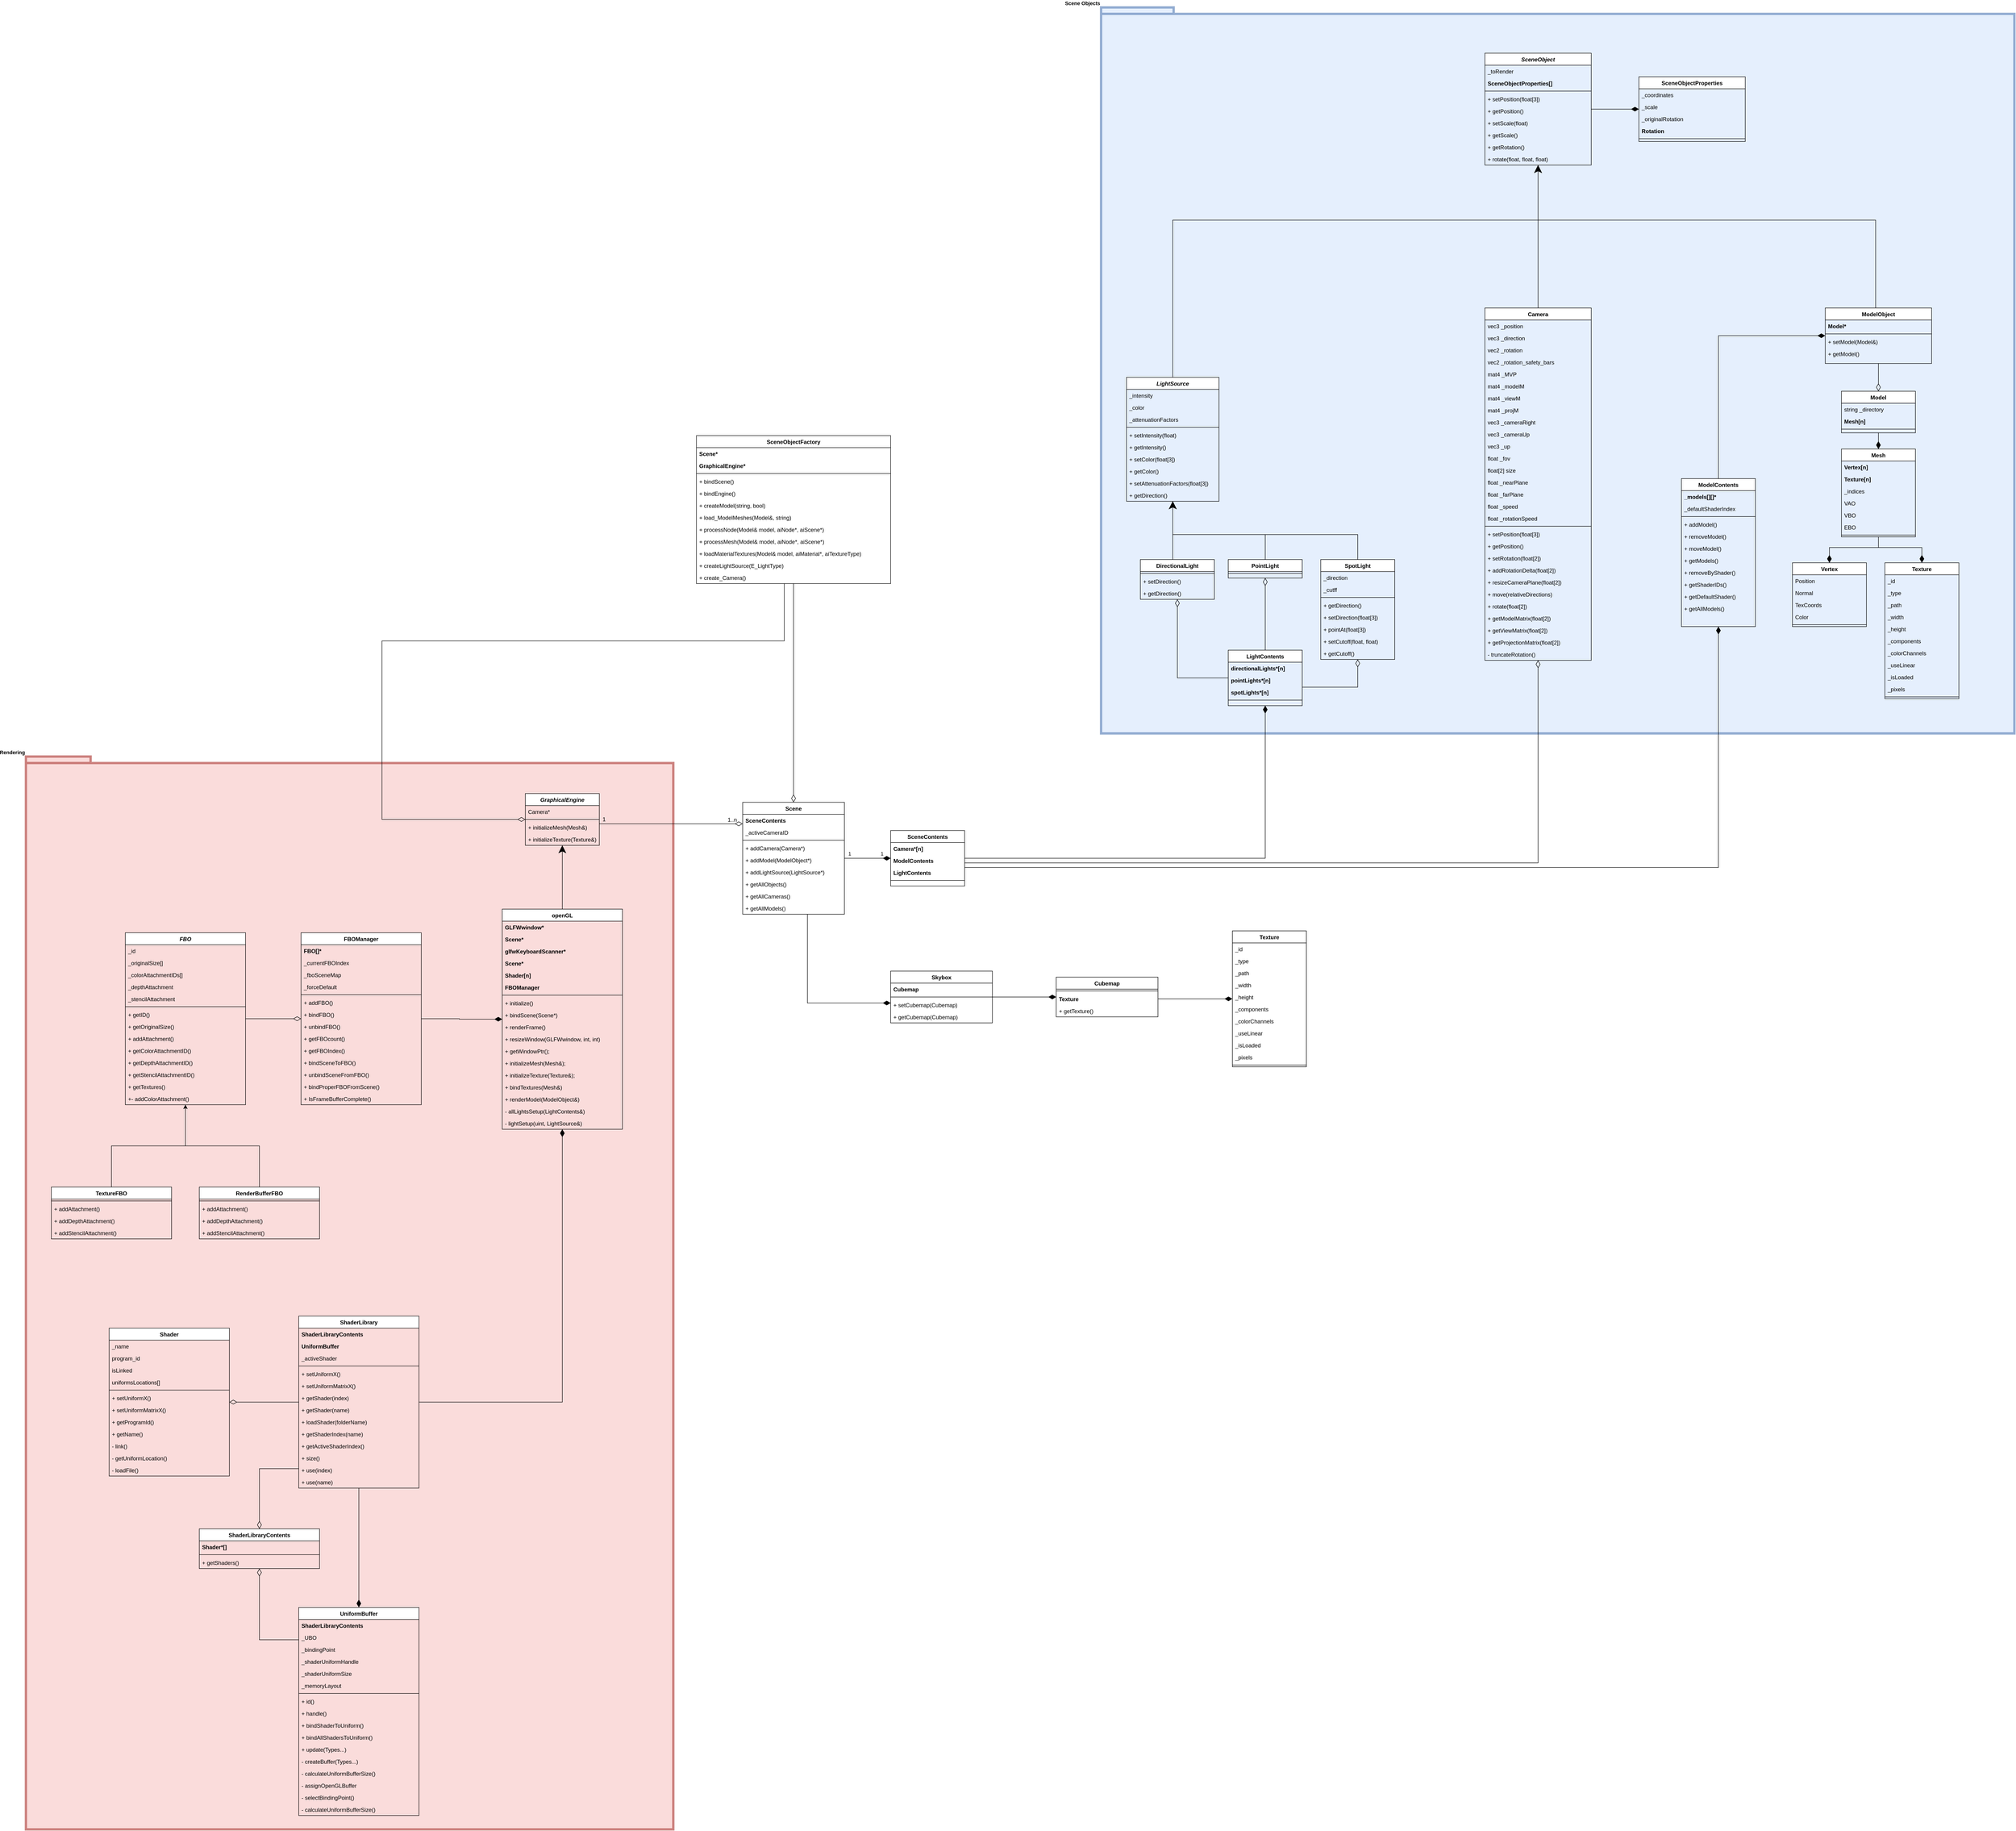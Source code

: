 <mxfile version="22.0.2" type="device">
  <diagram id="C5RBs43oDa-KdzZeNtuy" name="Page-1">
    <mxGraphModel dx="5306" dy="4063" grid="1" gridSize="10" guides="1" tooltips="1" connect="1" arrows="1" fold="1" page="1" pageScale="1" pageWidth="827" pageHeight="1169" math="0" shadow="0">
      <root>
        <mxCell id="WIyWlLk6GJQsqaUBKTNV-0" />
        <mxCell id="WIyWlLk6GJQsqaUBKTNV-1" parent="WIyWlLk6GJQsqaUBKTNV-0" />
        <mxCell id="PFfglG7HexDuoqXr4Led-196" value="Rendering&lt;br&gt;" style="shape=folder;fontStyle=1;spacingTop=10;tabWidth=40;tabHeight=14;tabPosition=left;html=1;whiteSpace=wrap;fontFamily=Helvetica;fontSize=11;fillColor=#f8cecc;strokeColor=#b85450;shadow=0;align=right;verticalAlign=bottom;labelPosition=left;verticalLabelPosition=top;opacity=70;strokeWidth=5;movable=0;resizable=0;rotatable=0;deletable=0;editable=0;locked=1;connectable=0;" parent="WIyWlLk6GJQsqaUBKTNV-1" vertex="1">
          <mxGeometry x="-1650" y="-50" width="1400" height="2320" as="geometry" />
        </mxCell>
        <mxCell id="PFfglG7HexDuoqXr4Led-193" value="Scene Objects" style="shape=folder;fontStyle=1;spacingTop=10;tabWidth=40;tabHeight=14;tabPosition=left;html=1;whiteSpace=wrap;fontFamily=Helvetica;fontSize=11;fillColor=#dae8fc;strokeColor=#6c8ebf;shadow=0;align=right;verticalAlign=bottom;labelPosition=left;verticalLabelPosition=top;opacity=70;strokeWidth=5;" parent="WIyWlLk6GJQsqaUBKTNV-1" vertex="1">
          <mxGeometry x="675" y="-1670" width="1975" height="1570" as="geometry" />
        </mxCell>
        <mxCell id="PFfglG7HexDuoqXr4Led-30" style="edgeStyle=orthogonalEdgeStyle;rounded=0;orthogonalLoop=1;jettySize=auto;html=1;endSize=14;" parent="WIyWlLk6GJQsqaUBKTNV-1" source="zkfFHV4jXpPFQw0GAbJ--0" target="PFfglG7HexDuoqXr4Led-9" edge="1">
          <mxGeometry relative="1" as="geometry" />
        </mxCell>
        <mxCell id="zkfFHV4jXpPFQw0GAbJ--0" value="openGL" style="swimlane;fontStyle=1;align=center;verticalAlign=top;childLayout=stackLayout;horizontal=1;startSize=26;horizontalStack=0;resizeParent=1;resizeLast=0;collapsible=1;marginBottom=0;rounded=0;shadow=0;strokeWidth=1;" parent="WIyWlLk6GJQsqaUBKTNV-1" vertex="1">
          <mxGeometry x="-620" y="280" width="260" height="476" as="geometry">
            <mxRectangle x="230" y="140" width="160" height="26" as="alternateBounds" />
          </mxGeometry>
        </mxCell>
        <mxCell id="zkfFHV4jXpPFQw0GAbJ--1" value="GLFWwindow*" style="text;align=left;verticalAlign=top;spacingLeft=4;spacingRight=4;overflow=hidden;rotatable=0;points=[[0,0.5],[1,0.5]];portConstraint=eastwest;fontStyle=1" parent="zkfFHV4jXpPFQw0GAbJ--0" vertex="1">
          <mxGeometry y="26" width="260" height="26" as="geometry" />
        </mxCell>
        <mxCell id="zkfFHV4jXpPFQw0GAbJ--2" value="Scene*" style="text;align=left;verticalAlign=top;spacingLeft=4;spacingRight=4;overflow=hidden;rotatable=0;points=[[0,0.5],[1,0.5]];portConstraint=eastwest;rounded=0;shadow=0;html=0;fontStyle=1" parent="zkfFHV4jXpPFQw0GAbJ--0" vertex="1">
          <mxGeometry y="52" width="260" height="26" as="geometry" />
        </mxCell>
        <mxCell id="zkfFHV4jXpPFQw0GAbJ--3" value="glfwKeyboardScanner*" style="text;align=left;verticalAlign=top;spacingLeft=4;spacingRight=4;overflow=hidden;rotatable=0;points=[[0,0.5],[1,0.5]];portConstraint=eastwest;rounded=0;shadow=0;html=0;fontStyle=1" parent="zkfFHV4jXpPFQw0GAbJ--0" vertex="1">
          <mxGeometry y="78" width="260" height="26" as="geometry" />
        </mxCell>
        <mxCell id="1HVeWem_oFS8Aq8RtrJO-0" value="Scene*" style="text;align=left;verticalAlign=top;spacingLeft=4;spacingRight=4;overflow=hidden;rotatable=0;points=[[0,0.5],[1,0.5]];portConstraint=eastwest;rounded=0;shadow=0;html=0;fontStyle=1" parent="zkfFHV4jXpPFQw0GAbJ--0" vertex="1">
          <mxGeometry y="104" width="260" height="26" as="geometry" />
        </mxCell>
        <mxCell id="1HVeWem_oFS8Aq8RtrJO-7" value="Shader[n]" style="text;strokeColor=none;fillColor=none;align=left;verticalAlign=top;spacingLeft=4;spacingRight=4;overflow=hidden;rotatable=0;points=[[0,0.5],[1,0.5]];portConstraint=eastwest;whiteSpace=wrap;html=1;fontStyle=1" parent="zkfFHV4jXpPFQw0GAbJ--0" vertex="1">
          <mxGeometry y="130" width="260" height="26" as="geometry" />
        </mxCell>
        <mxCell id="t-D9et7N8asy5ey1xRdR-17" value="FBOManager" style="text;strokeColor=none;fillColor=none;align=left;verticalAlign=top;spacingLeft=4;spacingRight=4;overflow=hidden;rotatable=0;points=[[0,0.5],[1,0.5]];portConstraint=eastwest;whiteSpace=wrap;html=1;fontStyle=1" parent="zkfFHV4jXpPFQw0GAbJ--0" vertex="1">
          <mxGeometry y="156" width="260" height="26" as="geometry" />
        </mxCell>
        <mxCell id="zkfFHV4jXpPFQw0GAbJ--4" value="" style="line;html=1;strokeWidth=1;align=left;verticalAlign=middle;spacingTop=-1;spacingLeft=3;spacingRight=3;rotatable=0;labelPosition=right;points=[];portConstraint=eastwest;" parent="zkfFHV4jXpPFQw0GAbJ--0" vertex="1">
          <mxGeometry y="182" width="260" height="8" as="geometry" />
        </mxCell>
        <mxCell id="1HVeWem_oFS8Aq8RtrJO-8" value="+ initialize()" style="text;strokeColor=none;fillColor=none;align=left;verticalAlign=top;spacingLeft=4;spacingRight=4;overflow=hidden;rotatable=0;points=[[0,0.5],[1,0.5]];portConstraint=eastwest;whiteSpace=wrap;html=1;" parent="zkfFHV4jXpPFQw0GAbJ--0" vertex="1">
          <mxGeometry y="190" width="260" height="26" as="geometry" />
        </mxCell>
        <mxCell id="1HVeWem_oFS8Aq8RtrJO-9" value="+ bindScene(Scene*)" style="text;strokeColor=none;fillColor=none;align=left;verticalAlign=top;spacingLeft=4;spacingRight=4;overflow=hidden;rotatable=0;points=[[0,0.5],[1,0.5]];portConstraint=eastwest;whiteSpace=wrap;html=1;" parent="zkfFHV4jXpPFQw0GAbJ--0" vertex="1">
          <mxGeometry y="216" width="260" height="26" as="geometry" />
        </mxCell>
        <mxCell id="1HVeWem_oFS8Aq8RtrJO-11" value="+ renderFrame()" style="text;strokeColor=none;fillColor=none;align=left;verticalAlign=top;spacingLeft=4;spacingRight=4;overflow=hidden;rotatable=0;points=[[0,0.5],[1,0.5]];portConstraint=eastwest;whiteSpace=wrap;html=1;" parent="zkfFHV4jXpPFQw0GAbJ--0" vertex="1">
          <mxGeometry y="242" width="260" height="26" as="geometry" />
        </mxCell>
        <mxCell id="1HVeWem_oFS8Aq8RtrJO-12" value="+ resizeWindow(GLFWwindow, int, int)" style="text;strokeColor=none;fillColor=none;align=left;verticalAlign=top;spacingLeft=4;spacingRight=4;overflow=hidden;rotatable=0;points=[[0,0.5],[1,0.5]];portConstraint=eastwest;whiteSpace=wrap;html=1;" parent="zkfFHV4jXpPFQw0GAbJ--0" vertex="1">
          <mxGeometry y="268" width="260" height="26" as="geometry" />
        </mxCell>
        <mxCell id="1HVeWem_oFS8Aq8RtrJO-10" value="+ getWindowPtr();" style="text;strokeColor=none;fillColor=none;align=left;verticalAlign=top;spacingLeft=4;spacingRight=4;overflow=hidden;rotatable=0;points=[[0,0.5],[1,0.5]];portConstraint=eastwest;whiteSpace=wrap;html=1;" parent="zkfFHV4jXpPFQw0GAbJ--0" vertex="1">
          <mxGeometry y="294" width="260" height="26" as="geometry" />
        </mxCell>
        <mxCell id="1HVeWem_oFS8Aq8RtrJO-13" value="+ initializeMesh(Mesh&amp;amp;);" style="text;strokeColor=none;fillColor=none;align=left;verticalAlign=top;spacingLeft=4;spacingRight=4;overflow=hidden;rotatable=0;points=[[0,0.5],[1,0.5]];portConstraint=eastwest;whiteSpace=wrap;html=1;" parent="zkfFHV4jXpPFQw0GAbJ--0" vertex="1">
          <mxGeometry y="320" width="260" height="26" as="geometry" />
        </mxCell>
        <mxCell id="1HVeWem_oFS8Aq8RtrJO-14" value="+ initializeTexture(Texture&amp;amp;);" style="text;strokeColor=none;fillColor=none;align=left;verticalAlign=top;spacingLeft=4;spacingRight=4;overflow=hidden;rotatable=0;points=[[0,0.5],[1,0.5]];portConstraint=eastwest;whiteSpace=wrap;html=1;" parent="zkfFHV4jXpPFQw0GAbJ--0" vertex="1">
          <mxGeometry y="346" width="260" height="26" as="geometry" />
        </mxCell>
        <mxCell id="1HVeWem_oFS8Aq8RtrJO-15" value="+ bindTextures(Mesh&amp;amp;)" style="text;strokeColor=none;fillColor=none;align=left;verticalAlign=top;spacingLeft=4;spacingRight=4;overflow=hidden;rotatable=0;points=[[0,0.5],[1,0.5]];portConstraint=eastwest;whiteSpace=wrap;html=1;" parent="zkfFHV4jXpPFQw0GAbJ--0" vertex="1">
          <mxGeometry y="372" width="260" height="26" as="geometry" />
        </mxCell>
        <mxCell id="1HVeWem_oFS8Aq8RtrJO-16" value="+ renderModel(ModelObject&amp;amp;)" style="text;strokeColor=none;fillColor=none;align=left;verticalAlign=top;spacingLeft=4;spacingRight=4;overflow=hidden;rotatable=0;points=[[0,0.5],[1,0.5]];portConstraint=eastwest;whiteSpace=wrap;html=1;" parent="zkfFHV4jXpPFQw0GAbJ--0" vertex="1">
          <mxGeometry y="398" width="260" height="26" as="geometry" />
        </mxCell>
        <mxCell id="1HVeWem_oFS8Aq8RtrJO-17" value="- allLightsSetup(LightContents&amp;amp;)" style="text;strokeColor=none;fillColor=none;align=left;verticalAlign=top;spacingLeft=4;spacingRight=4;overflow=hidden;rotatable=0;points=[[0,0.5],[1,0.5]];portConstraint=eastwest;whiteSpace=wrap;html=1;" parent="zkfFHV4jXpPFQw0GAbJ--0" vertex="1">
          <mxGeometry y="424" width="260" height="26" as="geometry" />
        </mxCell>
        <mxCell id="1HVeWem_oFS8Aq8RtrJO-18" value="- lightSetup(uint, LightSource&amp;amp;)" style="text;strokeColor=none;fillColor=none;align=left;verticalAlign=top;spacingLeft=4;spacingRight=4;overflow=hidden;rotatable=0;points=[[0,0.5],[1,0.5]];portConstraint=eastwest;whiteSpace=wrap;html=1;" parent="zkfFHV4jXpPFQw0GAbJ--0" vertex="1">
          <mxGeometry y="450" width="260" height="26" as="geometry" />
        </mxCell>
        <mxCell id="PFfglG7HexDuoqXr4Led-32" style="edgeStyle=orthogonalEdgeStyle;rounded=0;orthogonalLoop=1;jettySize=auto;html=1;endArrow=diamondThin;endFill=1;endSize=14;" parent="WIyWlLk6GJQsqaUBKTNV-1" source="zkfFHV4jXpPFQw0GAbJ--17" target="PFfglG7HexDuoqXr4Led-0" edge="1">
          <mxGeometry relative="1" as="geometry" />
        </mxCell>
        <mxCell id="PFfglG7HexDuoqXr4Led-213" value="1" style="edgeLabel;html=1;align=center;verticalAlign=middle;resizable=0;points=[];fontSize=11;fontFamily=Helvetica;fontColor=default;" parent="PFfglG7HexDuoqXr4Led-32" vertex="1" connectable="0">
          <mxGeometry x="-0.19" y="2" relative="1" as="geometry">
            <mxPoint x="-30" y="-8" as="offset" />
          </mxGeometry>
        </mxCell>
        <mxCell id="PFfglG7HexDuoqXr4Led-214" value="1" style="edgeLabel;html=1;align=center;verticalAlign=middle;resizable=0;points=[];fontSize=11;fontFamily=Helvetica;fontColor=default;" parent="PFfglG7HexDuoqXr4Led-32" vertex="1" connectable="0">
          <mxGeometry x="0.026" relative="1" as="geometry">
            <mxPoint x="29" y="-10" as="offset" />
          </mxGeometry>
        </mxCell>
        <mxCell id="t-D9et7N8asy5ey1xRdR-15" style="edgeStyle=orthogonalEdgeStyle;shape=connector;rounded=0;orthogonalLoop=1;jettySize=auto;html=1;labelBackgroundColor=default;strokeColor=default;align=center;verticalAlign=middle;fontFamily=Helvetica;fontSize=11;fontColor=default;endArrow=diamondThin;endFill=1;endSize=14;" parent="WIyWlLk6GJQsqaUBKTNV-1" source="zkfFHV4jXpPFQw0GAbJ--17" target="VOwvkNpjib7Goq1Tnae--88" edge="1">
          <mxGeometry relative="1" as="geometry">
            <Array as="points">
              <mxPoint x="40" y="483" />
            </Array>
          </mxGeometry>
        </mxCell>
        <mxCell id="zkfFHV4jXpPFQw0GAbJ--17" value="Scene" style="swimlane;fontStyle=1;align=center;verticalAlign=top;childLayout=stackLayout;horizontal=1;startSize=26;horizontalStack=0;resizeParent=1;resizeLast=0;collapsible=1;marginBottom=0;rounded=0;shadow=0;strokeWidth=1;" parent="WIyWlLk6GJQsqaUBKTNV-1" vertex="1">
          <mxGeometry x="-100" y="49" width="220" height="242" as="geometry">
            <mxRectangle x="550" y="140" width="160" height="26" as="alternateBounds" />
          </mxGeometry>
        </mxCell>
        <mxCell id="zkfFHV4jXpPFQw0GAbJ--18" value="SceneContents" style="text;align=left;verticalAlign=top;spacingLeft=4;spacingRight=4;overflow=hidden;rotatable=0;points=[[0,0.5],[1,0.5]];portConstraint=eastwest;fontStyle=1" parent="zkfFHV4jXpPFQw0GAbJ--17" vertex="1">
          <mxGeometry y="26" width="220" height="26" as="geometry" />
        </mxCell>
        <mxCell id="zkfFHV4jXpPFQw0GAbJ--19" value="_activeCameraID" style="text;align=left;verticalAlign=top;spacingLeft=4;spacingRight=4;overflow=hidden;rotatable=0;points=[[0,0.5],[1,0.5]];portConstraint=eastwest;rounded=0;shadow=0;html=0;" parent="zkfFHV4jXpPFQw0GAbJ--17" vertex="1">
          <mxGeometry y="52" width="220" height="26" as="geometry" />
        </mxCell>
        <mxCell id="zkfFHV4jXpPFQw0GAbJ--23" value="" style="line;html=1;strokeWidth=1;align=left;verticalAlign=middle;spacingTop=-1;spacingLeft=3;spacingRight=3;rotatable=0;labelPosition=right;points=[];portConstraint=eastwest;" parent="zkfFHV4jXpPFQw0GAbJ--17" vertex="1">
          <mxGeometry y="78" width="220" height="8" as="geometry" />
        </mxCell>
        <mxCell id="PFfglG7HexDuoqXr4Led-13" value="+ addCamera(Camera*)" style="text;strokeColor=none;fillColor=none;align=left;verticalAlign=top;spacingLeft=4;spacingRight=4;overflow=hidden;rotatable=0;points=[[0,0.5],[1,0.5]];portConstraint=eastwest;whiteSpace=wrap;html=1;" parent="zkfFHV4jXpPFQw0GAbJ--17" vertex="1">
          <mxGeometry y="86" width="220" height="26" as="geometry" />
        </mxCell>
        <mxCell id="PFfglG7HexDuoqXr4Led-14" value="+ addModel(ModelObject*)" style="text;strokeColor=none;fillColor=none;align=left;verticalAlign=top;spacingLeft=4;spacingRight=4;overflow=hidden;rotatable=0;points=[[0,0.5],[1,0.5]];portConstraint=eastwest;whiteSpace=wrap;html=1;" parent="zkfFHV4jXpPFQw0GAbJ--17" vertex="1">
          <mxGeometry y="112" width="220" height="26" as="geometry" />
        </mxCell>
        <mxCell id="PFfglG7HexDuoqXr4Led-15" value="+ addLightSource(LightSource*)" style="text;strokeColor=none;fillColor=none;align=left;verticalAlign=top;spacingLeft=4;spacingRight=4;overflow=hidden;rotatable=0;points=[[0,0.5],[1,0.5]];portConstraint=eastwest;whiteSpace=wrap;html=1;" parent="zkfFHV4jXpPFQw0GAbJ--17" vertex="1">
          <mxGeometry y="138" width="220" height="26" as="geometry" />
        </mxCell>
        <mxCell id="PFfglG7HexDuoqXr4Led-16" value="+ getAllObjects()" style="text;strokeColor=none;fillColor=none;align=left;verticalAlign=top;spacingLeft=4;spacingRight=4;overflow=hidden;rotatable=0;points=[[0,0.5],[1,0.5]];portConstraint=eastwest;whiteSpace=wrap;html=1;" parent="zkfFHV4jXpPFQw0GAbJ--17" vertex="1">
          <mxGeometry y="164" width="220" height="26" as="geometry" />
        </mxCell>
        <mxCell id="PFfglG7HexDuoqXr4Led-17" value="+ getAllCameras()" style="text;strokeColor=none;fillColor=none;align=left;verticalAlign=top;spacingLeft=4;spacingRight=4;overflow=hidden;rotatable=0;points=[[0,0.5],[1,0.5]];portConstraint=eastwest;whiteSpace=wrap;html=1;" parent="zkfFHV4jXpPFQw0GAbJ--17" vertex="1">
          <mxGeometry y="190" width="220" height="26" as="geometry" />
        </mxCell>
        <mxCell id="PFfglG7HexDuoqXr4Led-18" value="+ getAllModels()" style="text;strokeColor=none;fillColor=none;align=left;verticalAlign=top;spacingLeft=4;spacingRight=4;overflow=hidden;rotatable=0;points=[[0,0.5],[1,0.5]];portConstraint=eastwest;whiteSpace=wrap;html=1;" parent="zkfFHV4jXpPFQw0GAbJ--17" vertex="1">
          <mxGeometry y="216" width="220" height="26" as="geometry" />
        </mxCell>
        <mxCell id="zkfFHV4jXpPFQw0GAbJ--26" value="" style="endArrow=diamondThin;shadow=0;strokeWidth=1;rounded=0;endFill=0;edgeStyle=elbowEdgeStyle;elbow=vertical;endSize=14;" parent="WIyWlLk6GJQsqaUBKTNV-1" source="PFfglG7HexDuoqXr4Led-9" target="zkfFHV4jXpPFQw0GAbJ--17" edge="1">
          <mxGeometry x="0.5" y="41" relative="1" as="geometry">
            <mxPoint x="-170" y="70" as="sourcePoint" />
            <mxPoint x="490" y="422" as="targetPoint" />
            <mxPoint x="-40" y="32" as="offset" />
          </mxGeometry>
        </mxCell>
        <mxCell id="zkfFHV4jXpPFQw0GAbJ--27" value="1" style="resizable=0;align=left;verticalAlign=bottom;labelBackgroundColor=none;fontSize=12;" parent="zkfFHV4jXpPFQw0GAbJ--26" connectable="0" vertex="1">
          <mxGeometry x="-1" relative="1" as="geometry">
            <mxPoint x="5" y="-1" as="offset" />
          </mxGeometry>
        </mxCell>
        <mxCell id="zkfFHV4jXpPFQw0GAbJ--28" value="1..n" style="resizable=0;align=right;verticalAlign=bottom;labelBackgroundColor=none;fontSize=12;" parent="zkfFHV4jXpPFQw0GAbJ--26" connectable="0" vertex="1">
          <mxGeometry x="1" relative="1" as="geometry">
            <mxPoint x="-11" as="offset" />
          </mxGeometry>
        </mxCell>
        <mxCell id="PFfglG7HexDuoqXr4Led-31" style="edgeStyle=orthogonalEdgeStyle;rounded=0;orthogonalLoop=1;jettySize=auto;html=1;endArrow=diamondThin;endFill=1;endSize=14;" parent="WIyWlLk6GJQsqaUBKTNV-1" source="PFfglG7HexDuoqXr4Led-0" target="PFfglG7HexDuoqXr4Led-20" edge="1">
          <mxGeometry relative="1" as="geometry">
            <Array as="points">
              <mxPoint x="1030" y="170" />
            </Array>
          </mxGeometry>
        </mxCell>
        <mxCell id="VOwvkNpjib7Goq1Tnae--87" style="edgeStyle=orthogonalEdgeStyle;shape=connector;rounded=0;orthogonalLoop=1;jettySize=auto;html=1;labelBackgroundColor=default;strokeColor=default;align=center;verticalAlign=middle;fontFamily=Helvetica;fontSize=11;fontColor=default;endArrow=diamondThin;endSize=14;endFill=1;" parent="WIyWlLk6GJQsqaUBKTNV-1" source="PFfglG7HexDuoqXr4Led-0" target="VOwvkNpjib7Goq1Tnae--71" edge="1">
          <mxGeometry relative="1" as="geometry">
            <Array as="points">
              <mxPoint x="2010" y="190" />
            </Array>
          </mxGeometry>
        </mxCell>
        <mxCell id="PFfglG7HexDuoqXr4Led-0" value="SceneContents" style="swimlane;fontStyle=1;align=center;verticalAlign=top;childLayout=stackLayout;horizontal=1;startSize=26;horizontalStack=0;resizeParent=1;resizeLast=0;collapsible=1;marginBottom=0;rounded=0;shadow=0;strokeWidth=1;" parent="WIyWlLk6GJQsqaUBKTNV-1" vertex="1">
          <mxGeometry x="220" y="110" width="160" height="120" as="geometry">
            <mxRectangle x="550" y="140" width="160" height="26" as="alternateBounds" />
          </mxGeometry>
        </mxCell>
        <mxCell id="PFfglG7HexDuoqXr4Led-1" value="Camera*[n]" style="text;align=left;verticalAlign=top;spacingLeft=4;spacingRight=4;overflow=hidden;rotatable=0;points=[[0,0.5],[1,0.5]];portConstraint=eastwest;fontStyle=1" parent="PFfglG7HexDuoqXr4Led-0" vertex="1">
          <mxGeometry y="26" width="160" height="26" as="geometry" />
        </mxCell>
        <mxCell id="PFfglG7HexDuoqXr4Led-2" value="ModelContents" style="text;align=left;verticalAlign=top;spacingLeft=4;spacingRight=4;overflow=hidden;rotatable=0;points=[[0,0.5],[1,0.5]];portConstraint=eastwest;rounded=0;shadow=0;html=0;fontStyle=1" parent="PFfglG7HexDuoqXr4Led-0" vertex="1">
          <mxGeometry y="52" width="160" height="26" as="geometry" />
        </mxCell>
        <mxCell id="PFfglG7HexDuoqXr4Led-19" value="LightContents" style="text;strokeColor=none;fillColor=none;align=left;verticalAlign=top;spacingLeft=4;spacingRight=4;overflow=hidden;rotatable=0;points=[[0,0.5],[1,0.5]];portConstraint=eastwest;whiteSpace=wrap;html=1;fontStyle=1" parent="PFfglG7HexDuoqXr4Led-0" vertex="1">
          <mxGeometry y="78" width="160" height="26" as="geometry" />
        </mxCell>
        <mxCell id="PFfglG7HexDuoqXr4Led-3" value="" style="line;html=1;strokeWidth=1;align=left;verticalAlign=middle;spacingTop=-1;spacingLeft=3;spacingRight=3;rotatable=0;labelPosition=right;points=[];portConstraint=eastwest;" parent="PFfglG7HexDuoqXr4Led-0" vertex="1">
          <mxGeometry y="104" width="160" height="8" as="geometry" />
        </mxCell>
        <mxCell id="PFfglG7HexDuoqXr4Led-9" value="GraphicalEngine" style="swimlane;fontStyle=3;align=center;verticalAlign=top;childLayout=stackLayout;horizontal=1;startSize=26;horizontalStack=0;resizeParent=1;resizeLast=0;collapsible=1;marginBottom=0;rounded=0;shadow=0;strokeWidth=1;" parent="WIyWlLk6GJQsqaUBKTNV-1" vertex="1">
          <mxGeometry x="-570" y="30" width="160" height="112" as="geometry">
            <mxRectangle x="550" y="140" width="160" height="26" as="alternateBounds" />
          </mxGeometry>
        </mxCell>
        <mxCell id="1HVeWem_oFS8Aq8RtrJO-6" value="Camera*" style="text;strokeColor=none;fillColor=none;align=left;verticalAlign=top;spacingLeft=4;spacingRight=4;overflow=hidden;rotatable=0;points=[[0,0.5],[1,0.5]];portConstraint=eastwest;whiteSpace=wrap;html=1;" parent="PFfglG7HexDuoqXr4Led-9" vertex="1">
          <mxGeometry y="26" width="160" height="26" as="geometry" />
        </mxCell>
        <mxCell id="PFfglG7HexDuoqXr4Led-12" value="" style="line;html=1;strokeWidth=1;align=left;verticalAlign=middle;spacingTop=-1;spacingLeft=3;spacingRight=3;rotatable=0;labelPosition=right;points=[];portConstraint=eastwest;" parent="PFfglG7HexDuoqXr4Led-9" vertex="1">
          <mxGeometry y="52" width="160" height="8" as="geometry" />
        </mxCell>
        <mxCell id="PFfglG7HexDuoqXr4Led-11" value="+ initializeMesh(Mesh&amp;)" style="text;align=left;verticalAlign=top;spacingLeft=4;spacingRight=4;overflow=hidden;rotatable=0;points=[[0,0.5],[1,0.5]];portConstraint=eastwest;rounded=0;shadow=0;html=0;" parent="PFfglG7HexDuoqXr4Led-9" vertex="1">
          <mxGeometry y="60" width="160" height="26" as="geometry" />
        </mxCell>
        <mxCell id="PFfglG7HexDuoqXr4Led-10" value="+ initializeTexture(Texture&amp;)" style="text;align=left;verticalAlign=top;spacingLeft=4;spacingRight=4;overflow=hidden;rotatable=0;points=[[0,0.5],[1,0.5]];portConstraint=eastwest;fontStyle=0" parent="PFfglG7HexDuoqXr4Led-9" vertex="1">
          <mxGeometry y="86" width="160" height="26" as="geometry" />
        </mxCell>
        <mxCell id="PFfglG7HexDuoqXr4Led-63" style="edgeStyle=orthogonalEdgeStyle;shape=connector;rounded=0;orthogonalLoop=1;jettySize=auto;html=1;labelBackgroundColor=default;strokeColor=default;align=center;verticalAlign=middle;fontFamily=Helvetica;fontSize=11;fontColor=default;endArrow=diamondThin;endFill=0;endSize=14;" parent="WIyWlLk6GJQsqaUBKTNV-1" source="PFfglG7HexDuoqXr4Led-20" target="PFfglG7HexDuoqXr4Led-49" edge="1">
          <mxGeometry relative="1" as="geometry" />
        </mxCell>
        <mxCell id="PFfglG7HexDuoqXr4Led-64" style="edgeStyle=orthogonalEdgeStyle;shape=connector;rounded=0;orthogonalLoop=1;jettySize=auto;html=1;labelBackgroundColor=default;strokeColor=default;align=center;verticalAlign=middle;fontFamily=Helvetica;fontSize=11;fontColor=default;endArrow=diamondThin;endFill=0;endSize=14;" parent="WIyWlLk6GJQsqaUBKTNV-1" source="PFfglG7HexDuoqXr4Led-20" target="PFfglG7HexDuoqXr4Led-44" edge="1">
          <mxGeometry relative="1" as="geometry">
            <Array as="points">
              <mxPoint x="1230" y="-200" />
            </Array>
          </mxGeometry>
        </mxCell>
        <mxCell id="PFfglG7HexDuoqXr4Led-20" value="LightContents" style="swimlane;fontStyle=1;align=center;verticalAlign=top;childLayout=stackLayout;horizontal=1;startSize=26;horizontalStack=0;resizeParent=1;resizeLast=0;collapsible=1;marginBottom=0;rounded=0;shadow=0;strokeWidth=1;" parent="WIyWlLk6GJQsqaUBKTNV-1" vertex="1">
          <mxGeometry x="950" y="-280" width="160" height="120" as="geometry">
            <mxRectangle x="550" y="140" width="160" height="26" as="alternateBounds" />
          </mxGeometry>
        </mxCell>
        <mxCell id="PFfglG7HexDuoqXr4Led-21" value="directionalLights*[n]" style="text;align=left;verticalAlign=top;spacingLeft=4;spacingRight=4;overflow=hidden;rotatable=0;points=[[0,0.5],[1,0.5]];portConstraint=eastwest;fontStyle=1" parent="PFfglG7HexDuoqXr4Led-20" vertex="1">
          <mxGeometry y="26" width="160" height="26" as="geometry" />
        </mxCell>
        <mxCell id="PFfglG7HexDuoqXr4Led-25" value="pointLights*[n]" style="text;align=left;verticalAlign=top;spacingLeft=4;spacingRight=4;overflow=hidden;rotatable=0;points=[[0,0.5],[1,0.5]];portConstraint=eastwest;fontStyle=1" parent="PFfglG7HexDuoqXr4Led-20" vertex="1">
          <mxGeometry y="52" width="160" height="26" as="geometry" />
        </mxCell>
        <mxCell id="PFfglG7HexDuoqXr4Led-26" value="spotLights*[n]" style="text;align=left;verticalAlign=top;spacingLeft=4;spacingRight=4;overflow=hidden;rotatable=0;points=[[0,0.5],[1,0.5]];portConstraint=eastwest;fontStyle=1" parent="PFfglG7HexDuoqXr4Led-20" vertex="1">
          <mxGeometry y="78" width="160" height="26" as="geometry" />
        </mxCell>
        <mxCell id="PFfglG7HexDuoqXr4Led-24" value="" style="line;html=1;strokeWidth=1;align=left;verticalAlign=middle;spacingTop=-1;spacingLeft=3;spacingRight=3;rotatable=0;labelPosition=right;points=[];portConstraint=eastwest;" parent="PFfglG7HexDuoqXr4Led-20" vertex="1">
          <mxGeometry y="104" width="160" height="8" as="geometry" />
        </mxCell>
        <mxCell id="PFfglG7HexDuoqXr4Led-191" style="edgeStyle=orthogonalEdgeStyle;shape=connector;rounded=0;orthogonalLoop=1;jettySize=auto;html=1;labelBackgroundColor=default;strokeColor=default;align=center;verticalAlign=middle;fontFamily=Helvetica;fontSize=11;fontColor=default;endArrow=classic;endFill=1;endSize=14;" parent="WIyWlLk6GJQsqaUBKTNV-1" source="PFfglG7HexDuoqXr4Led-34" target="PFfglG7HexDuoqXr4Led-175" edge="1">
          <mxGeometry relative="1" as="geometry" />
        </mxCell>
        <mxCell id="PFfglG7HexDuoqXr4Led-34" value="Camera" style="swimlane;fontStyle=1;align=center;verticalAlign=top;childLayout=stackLayout;horizontal=1;startSize=26;horizontalStack=0;resizeParent=1;resizeLast=0;collapsible=1;marginBottom=0;rounded=0;shadow=0;strokeWidth=1;" parent="WIyWlLk6GJQsqaUBKTNV-1" vertex="1">
          <mxGeometry x="1505" y="-1020" width="230" height="762" as="geometry">
            <mxRectangle x="980" y="-40" width="160" height="26" as="alternateBounds" />
          </mxGeometry>
        </mxCell>
        <mxCell id="PFfglG7HexDuoqXr4Led-35" value="vec3 _position" style="text;align=left;verticalAlign=top;spacingLeft=4;spacingRight=4;overflow=hidden;rotatable=0;points=[[0,0.5],[1,0.5]];portConstraint=eastwest;" parent="PFfglG7HexDuoqXr4Led-34" vertex="1">
          <mxGeometry y="26" width="230" height="26" as="geometry" />
        </mxCell>
        <mxCell id="PFfglG7HexDuoqXr4Led-93" value="vec3 _direction" style="text;align=left;verticalAlign=top;spacingLeft=4;spacingRight=4;overflow=hidden;rotatable=0;points=[[0,0.5],[1,0.5]];portConstraint=eastwest;" parent="PFfglG7HexDuoqXr4Led-34" vertex="1">
          <mxGeometry y="52" width="230" height="26" as="geometry" />
        </mxCell>
        <mxCell id="PFfglG7HexDuoqXr4Led-94" value="vec2 _rotation " style="text;align=left;verticalAlign=top;spacingLeft=4;spacingRight=4;overflow=hidden;rotatable=0;points=[[0,0.5],[1,0.5]];portConstraint=eastwest;" parent="PFfglG7HexDuoqXr4Led-34" vertex="1">
          <mxGeometry y="78" width="230" height="26" as="geometry" />
        </mxCell>
        <mxCell id="PFfglG7HexDuoqXr4Led-95" value="vec2 _rotation_safety_bars&#xa;" style="text;align=left;verticalAlign=top;spacingLeft=4;spacingRight=4;overflow=hidden;rotatable=0;points=[[0,0.5],[1,0.5]];portConstraint=eastwest;" parent="PFfglG7HexDuoqXr4Led-34" vertex="1">
          <mxGeometry y="104" width="230" height="26" as="geometry" />
        </mxCell>
        <mxCell id="PFfglG7HexDuoqXr4Led-96" value="mat4 _MVP" style="text;align=left;verticalAlign=top;spacingLeft=4;spacingRight=4;overflow=hidden;rotatable=0;points=[[0,0.5],[1,0.5]];portConstraint=eastwest;" parent="PFfglG7HexDuoqXr4Led-34" vertex="1">
          <mxGeometry y="130" width="230" height="26" as="geometry" />
        </mxCell>
        <mxCell id="PFfglG7HexDuoqXr4Led-97" value="mat4 _modelM" style="text;align=left;verticalAlign=top;spacingLeft=4;spacingRight=4;overflow=hidden;rotatable=0;points=[[0,0.5],[1,0.5]];portConstraint=eastwest;" parent="PFfglG7HexDuoqXr4Led-34" vertex="1">
          <mxGeometry y="156" width="230" height="26" as="geometry" />
        </mxCell>
        <mxCell id="PFfglG7HexDuoqXr4Led-98" value="mat4 _viewM" style="text;align=left;verticalAlign=top;spacingLeft=4;spacingRight=4;overflow=hidden;rotatable=0;points=[[0,0.5],[1,0.5]];portConstraint=eastwest;" parent="PFfglG7HexDuoqXr4Led-34" vertex="1">
          <mxGeometry y="182" width="230" height="26" as="geometry" />
        </mxCell>
        <mxCell id="PFfglG7HexDuoqXr4Led-37" value="mat4 _projM" style="text;strokeColor=none;fillColor=none;align=left;verticalAlign=top;spacingLeft=4;spacingRight=4;overflow=hidden;rotatable=0;points=[[0,0.5],[1,0.5]];portConstraint=eastwest;whiteSpace=wrap;html=1;" parent="PFfglG7HexDuoqXr4Led-34" vertex="1">
          <mxGeometry y="208" width="230" height="26" as="geometry" />
        </mxCell>
        <mxCell id="PFfglG7HexDuoqXr4Led-108" value="vec3 _cameraRight" style="text;strokeColor=none;fillColor=none;align=left;verticalAlign=top;spacingLeft=4;spacingRight=4;overflow=hidden;rotatable=0;points=[[0,0.5],[1,0.5]];portConstraint=eastwest;whiteSpace=wrap;html=1;" parent="PFfglG7HexDuoqXr4Led-34" vertex="1">
          <mxGeometry y="234" width="230" height="26" as="geometry" />
        </mxCell>
        <mxCell id="PFfglG7HexDuoqXr4Led-109" value="vec3 _cameraUp" style="text;strokeColor=none;fillColor=none;align=left;verticalAlign=top;spacingLeft=4;spacingRight=4;overflow=hidden;rotatable=0;points=[[0,0.5],[1,0.5]];portConstraint=eastwest;whiteSpace=wrap;html=1;" parent="PFfglG7HexDuoqXr4Led-34" vertex="1">
          <mxGeometry y="260" width="230" height="26" as="geometry" />
        </mxCell>
        <mxCell id="PFfglG7HexDuoqXr4Led-110" value="vec3 _up&lt;br&gt;" style="text;strokeColor=none;fillColor=none;align=left;verticalAlign=top;spacingLeft=4;spacingRight=4;overflow=hidden;rotatable=0;points=[[0,0.5],[1,0.5]];portConstraint=eastwest;whiteSpace=wrap;html=1;" parent="PFfglG7HexDuoqXr4Led-34" vertex="1">
          <mxGeometry y="286" width="230" height="26" as="geometry" />
        </mxCell>
        <mxCell id="PFfglG7HexDuoqXr4Led-111" value="float _fov" style="text;strokeColor=none;fillColor=none;align=left;verticalAlign=top;spacingLeft=4;spacingRight=4;overflow=hidden;rotatable=0;points=[[0,0.5],[1,0.5]];portConstraint=eastwest;whiteSpace=wrap;html=1;" parent="PFfglG7HexDuoqXr4Led-34" vertex="1">
          <mxGeometry y="312" width="230" height="26" as="geometry" />
        </mxCell>
        <mxCell id="PFfglG7HexDuoqXr4Led-113" value="float[2] size" style="text;strokeColor=none;fillColor=none;align=left;verticalAlign=top;spacingLeft=4;spacingRight=4;overflow=hidden;rotatable=0;points=[[0,0.5],[1,0.5]];portConstraint=eastwest;whiteSpace=wrap;html=1;" parent="PFfglG7HexDuoqXr4Led-34" vertex="1">
          <mxGeometry y="338" width="230" height="26" as="geometry" />
        </mxCell>
        <mxCell id="PFfglG7HexDuoqXr4Led-114" value="float _nearPlane" style="text;strokeColor=none;fillColor=none;align=left;verticalAlign=top;spacingLeft=4;spacingRight=4;overflow=hidden;rotatable=0;points=[[0,0.5],[1,0.5]];portConstraint=eastwest;whiteSpace=wrap;html=1;" parent="PFfglG7HexDuoqXr4Led-34" vertex="1">
          <mxGeometry y="364" width="230" height="26" as="geometry" />
        </mxCell>
        <mxCell id="PFfglG7HexDuoqXr4Led-112" value="float _farPlane" style="text;strokeColor=none;fillColor=none;align=left;verticalAlign=top;spacingLeft=4;spacingRight=4;overflow=hidden;rotatable=0;points=[[0,0.5],[1,0.5]];portConstraint=eastwest;whiteSpace=wrap;html=1;" parent="PFfglG7HexDuoqXr4Led-34" vertex="1">
          <mxGeometry y="390" width="230" height="26" as="geometry" />
        </mxCell>
        <mxCell id="PFfglG7HexDuoqXr4Led-115" value="float _speed" style="text;strokeColor=none;fillColor=none;align=left;verticalAlign=top;spacingLeft=4;spacingRight=4;overflow=hidden;rotatable=0;points=[[0,0.5],[1,0.5]];portConstraint=eastwest;whiteSpace=wrap;html=1;" parent="PFfglG7HexDuoqXr4Led-34" vertex="1">
          <mxGeometry y="416" width="230" height="26" as="geometry" />
        </mxCell>
        <mxCell id="PFfglG7HexDuoqXr4Led-116" value="float _rotationSpeed" style="text;strokeColor=none;fillColor=none;align=left;verticalAlign=top;spacingLeft=4;spacingRight=4;overflow=hidden;rotatable=0;points=[[0,0.5],[1,0.5]];portConstraint=eastwest;whiteSpace=wrap;html=1;" parent="PFfglG7HexDuoqXr4Led-34" vertex="1">
          <mxGeometry y="442" width="230" height="26" as="geometry" />
        </mxCell>
        <mxCell id="PFfglG7HexDuoqXr4Led-38" value="" style="line;html=1;strokeWidth=1;align=left;verticalAlign=middle;spacingTop=-1;spacingLeft=3;spacingRight=3;rotatable=0;labelPosition=right;points=[];portConstraint=eastwest;" parent="PFfglG7HexDuoqXr4Led-34" vertex="1">
          <mxGeometry y="468" width="230" height="8" as="geometry" />
        </mxCell>
        <mxCell id="PFfglG7HexDuoqXr4Led-117" value="+ setPosition(float[3])" style="text;strokeColor=none;fillColor=none;align=left;verticalAlign=top;spacingLeft=4;spacingRight=4;overflow=hidden;rotatable=0;points=[[0,0.5],[1,0.5]];portConstraint=eastwest;whiteSpace=wrap;html=1;" parent="PFfglG7HexDuoqXr4Led-34" vertex="1">
          <mxGeometry y="476" width="230" height="26" as="geometry" />
        </mxCell>
        <mxCell id="PFfglG7HexDuoqXr4Led-118" value="+ getPosition()" style="text;strokeColor=none;fillColor=none;align=left;verticalAlign=top;spacingLeft=4;spacingRight=4;overflow=hidden;rotatable=0;points=[[0,0.5],[1,0.5]];portConstraint=eastwest;whiteSpace=wrap;html=1;" parent="PFfglG7HexDuoqXr4Led-34" vertex="1">
          <mxGeometry y="502" width="230" height="26" as="geometry" />
        </mxCell>
        <mxCell id="PFfglG7HexDuoqXr4Led-120" value="+ setRotation(float[2])" style="text;strokeColor=none;fillColor=none;align=left;verticalAlign=top;spacingLeft=4;spacingRight=4;overflow=hidden;rotatable=0;points=[[0,0.5],[1,0.5]];portConstraint=eastwest;whiteSpace=wrap;html=1;" parent="PFfglG7HexDuoqXr4Led-34" vertex="1">
          <mxGeometry y="528" width="230" height="26" as="geometry" />
        </mxCell>
        <mxCell id="PFfglG7HexDuoqXr4Led-121" value="+ addRotationDelta(float[2])" style="text;strokeColor=none;fillColor=none;align=left;verticalAlign=top;spacingLeft=4;spacingRight=4;overflow=hidden;rotatable=0;points=[[0,0.5],[1,0.5]];portConstraint=eastwest;whiteSpace=wrap;html=1;" parent="PFfglG7HexDuoqXr4Led-34" vertex="1">
          <mxGeometry y="554" width="230" height="26" as="geometry" />
        </mxCell>
        <mxCell id="PFfglG7HexDuoqXr4Led-123" value="+ resizeCameraPlane(float[2])" style="text;strokeColor=none;fillColor=none;align=left;verticalAlign=top;spacingLeft=4;spacingRight=4;overflow=hidden;rotatable=0;points=[[0,0.5],[1,0.5]];portConstraint=eastwest;whiteSpace=wrap;html=1;" parent="PFfglG7HexDuoqXr4Led-34" vertex="1">
          <mxGeometry y="580" width="230" height="26" as="geometry" />
        </mxCell>
        <mxCell id="PFfglG7HexDuoqXr4Led-122" value="+ move(relativeDirections)" style="text;strokeColor=none;fillColor=none;align=left;verticalAlign=top;spacingLeft=4;spacingRight=4;overflow=hidden;rotatable=0;points=[[0,0.5],[1,0.5]];portConstraint=eastwest;whiteSpace=wrap;html=1;" parent="PFfglG7HexDuoqXr4Led-34" vertex="1">
          <mxGeometry y="606" width="230" height="26" as="geometry" />
        </mxCell>
        <mxCell id="PFfglG7HexDuoqXr4Led-119" value="+ rotate(float[2])" style="text;strokeColor=none;fillColor=none;align=left;verticalAlign=top;spacingLeft=4;spacingRight=4;overflow=hidden;rotatable=0;points=[[0,0.5],[1,0.5]];portConstraint=eastwest;whiteSpace=wrap;html=1;" parent="PFfglG7HexDuoqXr4Led-34" vertex="1">
          <mxGeometry y="632" width="230" height="26" as="geometry" />
        </mxCell>
        <mxCell id="PFfglG7HexDuoqXr4Led-124" value="+ getModelMatrix(float[2])" style="text;strokeColor=none;fillColor=none;align=left;verticalAlign=top;spacingLeft=4;spacingRight=4;overflow=hidden;rotatable=0;points=[[0,0.5],[1,0.5]];portConstraint=eastwest;whiteSpace=wrap;html=1;" parent="PFfglG7HexDuoqXr4Led-34" vertex="1">
          <mxGeometry y="658" width="230" height="26" as="geometry" />
        </mxCell>
        <mxCell id="PFfglG7HexDuoqXr4Led-125" value="+ getViewMatrix(float[2])" style="text;strokeColor=none;fillColor=none;align=left;verticalAlign=top;spacingLeft=4;spacingRight=4;overflow=hidden;rotatable=0;points=[[0,0.5],[1,0.5]];portConstraint=eastwest;whiteSpace=wrap;html=1;" parent="PFfglG7HexDuoqXr4Led-34" vertex="1">
          <mxGeometry y="684" width="230" height="26" as="geometry" />
        </mxCell>
        <mxCell id="PFfglG7HexDuoqXr4Led-126" value="+ getProjectionMatrix(float[2])" style="text;strokeColor=none;fillColor=none;align=left;verticalAlign=top;spacingLeft=4;spacingRight=4;overflow=hidden;rotatable=0;points=[[0,0.5],[1,0.5]];portConstraint=eastwest;whiteSpace=wrap;html=1;" parent="PFfglG7HexDuoqXr4Led-34" vertex="1">
          <mxGeometry y="710" width="230" height="26" as="geometry" />
        </mxCell>
        <mxCell id="PFfglG7HexDuoqXr4Led-127" value="- truncateRotation()" style="text;strokeColor=none;fillColor=none;align=left;verticalAlign=top;spacingLeft=4;spacingRight=4;overflow=hidden;rotatable=0;points=[[0,0.5],[1,0.5]];portConstraint=eastwest;whiteSpace=wrap;html=1;" parent="PFfglG7HexDuoqXr4Led-34" vertex="1">
          <mxGeometry y="736" width="230" height="26" as="geometry" />
        </mxCell>
        <mxCell id="PFfglG7HexDuoqXr4Led-154" style="edgeStyle=orthogonalEdgeStyle;shape=connector;rounded=0;orthogonalLoop=1;jettySize=auto;html=1;labelBackgroundColor=default;strokeColor=default;align=center;verticalAlign=middle;fontFamily=Helvetica;fontSize=11;fontColor=default;endArrow=diamondThin;endFill=0;endSize=14;" parent="WIyWlLk6GJQsqaUBKTNV-1" source="PFfglG7HexDuoqXr4Led-39" target="PFfglG7HexDuoqXr4Led-129" edge="1">
          <mxGeometry relative="1" as="geometry" />
        </mxCell>
        <mxCell id="PFfglG7HexDuoqXr4Led-192" style="edgeStyle=orthogonalEdgeStyle;shape=connector;rounded=0;orthogonalLoop=1;jettySize=auto;html=1;labelBackgroundColor=default;strokeColor=default;align=center;verticalAlign=middle;fontFamily=Helvetica;fontSize=11;fontColor=default;endArrow=classic;endFill=1;endSize=14;" parent="WIyWlLk6GJQsqaUBKTNV-1" source="PFfglG7HexDuoqXr4Led-39" target="PFfglG7HexDuoqXr4Led-175" edge="1">
          <mxGeometry relative="1" as="geometry">
            <Array as="points">
              <mxPoint x="2350" y="-1210" />
              <mxPoint x="1620" y="-1210" />
            </Array>
          </mxGeometry>
        </mxCell>
        <mxCell id="PFfglG7HexDuoqXr4Led-39" value="ModelObject" style="swimlane;fontStyle=1;align=center;verticalAlign=top;childLayout=stackLayout;horizontal=1;startSize=26;horizontalStack=0;resizeParent=1;resizeLast=0;collapsible=1;marginBottom=0;rounded=0;shadow=0;strokeWidth=1;" parent="WIyWlLk6GJQsqaUBKTNV-1" vertex="1">
          <mxGeometry x="2241" y="-1020" width="230" height="120" as="geometry">
            <mxRectangle x="550" y="140" width="160" height="26" as="alternateBounds" />
          </mxGeometry>
        </mxCell>
        <mxCell id="PFfglG7HexDuoqXr4Led-40" value="Model*" style="text;align=left;verticalAlign=top;spacingLeft=4;spacingRight=4;overflow=hidden;rotatable=0;points=[[0,0.5],[1,0.5]];portConstraint=eastwest;fontStyle=1" parent="PFfglG7HexDuoqXr4Led-39" vertex="1">
          <mxGeometry y="26" width="230" height="26" as="geometry" />
        </mxCell>
        <mxCell id="PFfglG7HexDuoqXr4Led-43" value="" style="line;html=1;strokeWidth=1;align=left;verticalAlign=middle;spacingTop=-1;spacingLeft=3;spacingRight=3;rotatable=0;labelPosition=right;points=[];portConstraint=eastwest;" parent="PFfglG7HexDuoqXr4Led-39" vertex="1">
          <mxGeometry y="52" width="230" height="8" as="geometry" />
        </mxCell>
        <mxCell id="PFfglG7HexDuoqXr4Led-42" value="+ setModel(Model&amp;amp;)" style="text;strokeColor=none;fillColor=none;align=left;verticalAlign=top;spacingLeft=4;spacingRight=4;overflow=hidden;rotatable=0;points=[[0,0.5],[1,0.5]];portConstraint=eastwest;whiteSpace=wrap;html=1;fontStyle=0" parent="PFfglG7HexDuoqXr4Led-39" vertex="1">
          <mxGeometry y="60" width="230" height="26" as="geometry" />
        </mxCell>
        <mxCell id="PFfglG7HexDuoqXr4Led-41" value="+ getModel()" style="text;align=left;verticalAlign=top;spacingLeft=4;spacingRight=4;overflow=hidden;rotatable=0;points=[[0,0.5],[1,0.5]];portConstraint=eastwest;rounded=0;shadow=0;html=0;fontStyle=0" parent="PFfglG7HexDuoqXr4Led-39" vertex="1">
          <mxGeometry y="86" width="230" height="26" as="geometry" />
        </mxCell>
        <mxCell id="PFfglG7HexDuoqXr4Led-81" style="edgeStyle=orthogonalEdgeStyle;shape=connector;rounded=0;orthogonalLoop=1;jettySize=auto;html=1;labelBackgroundColor=default;strokeColor=default;align=center;verticalAlign=middle;fontFamily=Helvetica;fontSize=11;fontColor=default;endArrow=classic;endFill=1;endSize=14;" parent="WIyWlLk6GJQsqaUBKTNV-1" source="PFfglG7HexDuoqXr4Led-44" target="PFfglG7HexDuoqXr4Led-77" edge="1">
          <mxGeometry relative="1" as="geometry">
            <Array as="points">
              <mxPoint x="1230" y="-530" />
              <mxPoint x="830" y="-530" />
            </Array>
          </mxGeometry>
        </mxCell>
        <mxCell id="PFfglG7HexDuoqXr4Led-44" value="SpotLight" style="swimlane;fontStyle=1;align=center;verticalAlign=top;childLayout=stackLayout;horizontal=1;startSize=26;horizontalStack=0;resizeParent=1;resizeLast=0;collapsible=1;marginBottom=0;rounded=0;shadow=0;strokeWidth=1;" parent="WIyWlLk6GJQsqaUBKTNV-1" vertex="1">
          <mxGeometry x="1150" y="-476" width="160" height="216" as="geometry">
            <mxRectangle x="1150" y="-476" width="160" height="26" as="alternateBounds" />
          </mxGeometry>
        </mxCell>
        <mxCell id="PFfglG7HexDuoqXr4Led-45" value="_direction" style="text;align=left;verticalAlign=top;spacingLeft=4;spacingRight=4;overflow=hidden;rotatable=0;points=[[0,0.5],[1,0.5]];portConstraint=eastwest;fontStyle=0" parent="PFfglG7HexDuoqXr4Led-44" vertex="1">
          <mxGeometry y="26" width="160" height="26" as="geometry" />
        </mxCell>
        <mxCell id="PFfglG7HexDuoqXr4Led-46" value="_cutff" style="text;align=left;verticalAlign=top;spacingLeft=4;spacingRight=4;overflow=hidden;rotatable=0;points=[[0,0.5],[1,0.5]];portConstraint=eastwest;rounded=0;shadow=0;html=0;" parent="PFfglG7HexDuoqXr4Led-44" vertex="1">
          <mxGeometry y="52" width="160" height="26" as="geometry" />
        </mxCell>
        <mxCell id="PFfglG7HexDuoqXr4Led-48" value="" style="line;html=1;strokeWidth=1;align=left;verticalAlign=middle;spacingTop=-1;spacingLeft=3;spacingRight=3;rotatable=0;labelPosition=right;points=[];portConstraint=eastwest;" parent="PFfglG7HexDuoqXr4Led-44" vertex="1">
          <mxGeometry y="78" width="160" height="8" as="geometry" />
        </mxCell>
        <mxCell id="PFfglG7HexDuoqXr4Led-66" value="+ getDirection()" style="text;align=left;verticalAlign=top;spacingLeft=4;spacingRight=4;overflow=hidden;rotatable=0;points=[[0,0.5],[1,0.5]];portConstraint=eastwest;" parent="PFfglG7HexDuoqXr4Led-44" vertex="1">
          <mxGeometry y="86" width="160" height="26" as="geometry" />
        </mxCell>
        <mxCell id="PFfglG7HexDuoqXr4Led-65" value="+ setDirection(float[3])" style="text;align=left;verticalAlign=top;spacingLeft=4;spacingRight=4;overflow=hidden;rotatable=0;points=[[0,0.5],[1,0.5]];portConstraint=eastwest;" parent="PFfglG7HexDuoqXr4Led-44" vertex="1">
          <mxGeometry y="112" width="160" height="26" as="geometry" />
        </mxCell>
        <mxCell id="PFfglG7HexDuoqXr4Led-74" value="+ pointAt(float[3])" style="text;align=left;verticalAlign=top;spacingLeft=4;spacingRight=4;overflow=hidden;rotatable=0;points=[[0,0.5],[1,0.5]];portConstraint=eastwest;" parent="PFfglG7HexDuoqXr4Led-44" vertex="1">
          <mxGeometry y="138" width="160" height="26" as="geometry" />
        </mxCell>
        <mxCell id="PFfglG7HexDuoqXr4Led-75" value="+ setCutoff(float, float)" style="text;align=left;verticalAlign=top;spacingLeft=4;spacingRight=4;overflow=hidden;rotatable=0;points=[[0,0.5],[1,0.5]];portConstraint=eastwest;" parent="PFfglG7HexDuoqXr4Led-44" vertex="1">
          <mxGeometry y="164" width="160" height="26" as="geometry" />
        </mxCell>
        <mxCell id="PFfglG7HexDuoqXr4Led-76" value="+ getCutoff()" style="text;align=left;verticalAlign=top;spacingLeft=4;spacingRight=4;overflow=hidden;rotatable=0;points=[[0,0.5],[1,0.5]];portConstraint=eastwest;" parent="PFfglG7HexDuoqXr4Led-44" vertex="1">
          <mxGeometry y="190" width="160" height="26" as="geometry" />
        </mxCell>
        <mxCell id="PFfglG7HexDuoqXr4Led-80" style="edgeStyle=orthogonalEdgeStyle;shape=connector;rounded=0;orthogonalLoop=1;jettySize=auto;html=1;labelBackgroundColor=default;strokeColor=default;align=center;verticalAlign=middle;fontFamily=Helvetica;fontSize=11;fontColor=default;endArrow=classic;endFill=1;endSize=14;" parent="WIyWlLk6GJQsqaUBKTNV-1" source="PFfglG7HexDuoqXr4Led-49" target="PFfglG7HexDuoqXr4Led-77" edge="1">
          <mxGeometry relative="1" as="geometry">
            <Array as="points">
              <mxPoint x="1030" y="-530" />
              <mxPoint x="830" y="-530" />
            </Array>
          </mxGeometry>
        </mxCell>
        <mxCell id="PFfglG7HexDuoqXr4Led-49" value="PointLight" style="swimlane;fontStyle=1;align=center;verticalAlign=top;childLayout=stackLayout;horizontal=1;startSize=26;horizontalStack=0;resizeParent=1;resizeLast=0;collapsible=1;marginBottom=0;rounded=0;shadow=0;strokeWidth=1;" parent="WIyWlLk6GJQsqaUBKTNV-1" vertex="1">
          <mxGeometry x="950" y="-476" width="160" height="40" as="geometry">
            <mxRectangle x="550" y="140" width="160" height="26" as="alternateBounds" />
          </mxGeometry>
        </mxCell>
        <mxCell id="PFfglG7HexDuoqXr4Led-53" value="" style="line;html=1;strokeWidth=1;align=left;verticalAlign=middle;spacingTop=-1;spacingLeft=3;spacingRight=3;rotatable=0;labelPosition=right;points=[];portConstraint=eastwest;" parent="PFfglG7HexDuoqXr4Led-49" vertex="1">
          <mxGeometry y="26" width="160" height="8" as="geometry" />
        </mxCell>
        <mxCell id="PFfglG7HexDuoqXr4Led-79" style="edgeStyle=orthogonalEdgeStyle;shape=connector;rounded=0;orthogonalLoop=1;jettySize=auto;html=1;labelBackgroundColor=default;strokeColor=default;align=center;verticalAlign=middle;fontFamily=Helvetica;fontSize=11;fontColor=default;endArrow=classic;endFill=1;endSize=14;" parent="WIyWlLk6GJQsqaUBKTNV-1" source="PFfglG7HexDuoqXr4Led-54" target="PFfglG7HexDuoqXr4Led-77" edge="1">
          <mxGeometry relative="1" as="geometry">
            <Array as="points">
              <mxPoint x="830" y="-550" />
              <mxPoint x="830" y="-550" />
            </Array>
          </mxGeometry>
        </mxCell>
        <mxCell id="PFfglG7HexDuoqXr4Led-54" value="DirectionalLight" style="swimlane;fontStyle=1;align=center;verticalAlign=top;childLayout=stackLayout;horizontal=1;startSize=26;horizontalStack=0;resizeParent=1;resizeLast=0;collapsible=1;marginBottom=0;rounded=0;shadow=0;strokeWidth=1;" parent="WIyWlLk6GJQsqaUBKTNV-1" vertex="1">
          <mxGeometry x="760" y="-476" width="160" height="86" as="geometry">
            <mxRectangle x="760" y="-476" width="160" height="26" as="alternateBounds" />
          </mxGeometry>
        </mxCell>
        <mxCell id="PFfglG7HexDuoqXr4Led-58" value="" style="line;html=1;strokeWidth=1;align=left;verticalAlign=middle;spacingTop=-1;spacingLeft=3;spacingRight=3;rotatable=0;labelPosition=right;points=[];portConstraint=eastwest;" parent="PFfglG7HexDuoqXr4Led-54" vertex="1">
          <mxGeometry y="26" width="160" height="8" as="geometry" />
        </mxCell>
        <mxCell id="PFfglG7HexDuoqXr4Led-55" value="+ setDirection()" style="text;align=left;verticalAlign=top;spacingLeft=4;spacingRight=4;overflow=hidden;rotatable=0;points=[[0,0.5],[1,0.5]];portConstraint=eastwest;" parent="PFfglG7HexDuoqXr4Led-54" vertex="1">
          <mxGeometry y="34" width="160" height="26" as="geometry" />
        </mxCell>
        <mxCell id="PFfglG7HexDuoqXr4Led-60" value="+ getDirection()" style="text;align=left;verticalAlign=top;spacingLeft=4;spacingRight=4;overflow=hidden;rotatable=0;points=[[0,0.5],[1,0.5]];portConstraint=eastwest;" parent="PFfglG7HexDuoqXr4Led-54" vertex="1">
          <mxGeometry y="60" width="160" height="26" as="geometry" />
        </mxCell>
        <mxCell id="PFfglG7HexDuoqXr4Led-62" style="edgeStyle=orthogonalEdgeStyle;shape=connector;rounded=0;orthogonalLoop=1;jettySize=auto;html=1;labelBackgroundColor=default;strokeColor=default;align=center;verticalAlign=middle;fontFamily=Helvetica;fontSize=11;fontColor=default;endArrow=diamondThin;endFill=0;endSize=14;" parent="WIyWlLk6GJQsqaUBKTNV-1" source="PFfglG7HexDuoqXr4Led-20" target="PFfglG7HexDuoqXr4Led-54" edge="1">
          <mxGeometry relative="1" as="geometry" />
        </mxCell>
        <mxCell id="PFfglG7HexDuoqXr4Led-190" style="edgeStyle=orthogonalEdgeStyle;shape=connector;rounded=0;orthogonalLoop=1;jettySize=auto;html=1;labelBackgroundColor=default;strokeColor=default;align=center;verticalAlign=middle;fontFamily=Helvetica;fontSize=11;fontColor=default;endArrow=classic;endFill=1;endSize=14;" parent="WIyWlLk6GJQsqaUBKTNV-1" source="PFfglG7HexDuoqXr4Led-77" target="PFfglG7HexDuoqXr4Led-175" edge="1">
          <mxGeometry relative="1" as="geometry">
            <Array as="points">
              <mxPoint x="830" y="-1210" />
              <mxPoint x="1620" y="-1210" />
            </Array>
          </mxGeometry>
        </mxCell>
        <mxCell id="PFfglG7HexDuoqXr4Led-77" value="LightSource" style="swimlane;fontStyle=3;align=center;verticalAlign=top;childLayout=stackLayout;horizontal=1;startSize=26;horizontalStack=0;resizeParent=1;resizeLast=0;collapsible=1;marginBottom=0;rounded=0;shadow=0;strokeWidth=1;" parent="WIyWlLk6GJQsqaUBKTNV-1" vertex="1">
          <mxGeometry x="730" y="-870" width="200" height="268" as="geometry">
            <mxRectangle x="550" y="140" width="160" height="26" as="alternateBounds" />
          </mxGeometry>
        </mxCell>
        <mxCell id="PFfglG7HexDuoqXr4Led-82" value="_intensity" style="text;align=left;verticalAlign=top;spacingLeft=4;spacingRight=4;overflow=hidden;rotatable=0;points=[[0,0.5],[1,0.5]];portConstraint=eastwest;" parent="PFfglG7HexDuoqXr4Led-77" vertex="1">
          <mxGeometry y="26" width="200" height="26" as="geometry" />
        </mxCell>
        <mxCell id="PFfglG7HexDuoqXr4Led-85" value="_color" style="text;align=left;verticalAlign=top;spacingLeft=4;spacingRight=4;overflow=hidden;rotatable=0;points=[[0,0.5],[1,0.5]];portConstraint=eastwest;" parent="PFfglG7HexDuoqXr4Led-77" vertex="1">
          <mxGeometry y="52" width="200" height="26" as="geometry" />
        </mxCell>
        <mxCell id="PFfglG7HexDuoqXr4Led-86" value="_attenuationFactors" style="text;align=left;verticalAlign=top;spacingLeft=4;spacingRight=4;overflow=hidden;rotatable=0;points=[[0,0.5],[1,0.5]];portConstraint=eastwest;" parent="PFfglG7HexDuoqXr4Led-77" vertex="1">
          <mxGeometry y="78" width="200" height="26" as="geometry" />
        </mxCell>
        <mxCell id="PFfglG7HexDuoqXr4Led-78" value="" style="line;html=1;strokeWidth=1;align=left;verticalAlign=middle;spacingTop=-1;spacingLeft=3;spacingRight=3;rotatable=0;labelPosition=right;points=[];portConstraint=eastwest;" parent="PFfglG7HexDuoqXr4Led-77" vertex="1">
          <mxGeometry y="104" width="200" height="8" as="geometry" />
        </mxCell>
        <mxCell id="PFfglG7HexDuoqXr4Led-83" value="+ setIntensity(float)" style="text;align=left;verticalAlign=top;spacingLeft=4;spacingRight=4;overflow=hidden;rotatable=0;points=[[0,0.5],[1,0.5]];portConstraint=eastwest;" parent="PFfglG7HexDuoqXr4Led-77" vertex="1">
          <mxGeometry y="112" width="200" height="26" as="geometry" />
        </mxCell>
        <mxCell id="PFfglG7HexDuoqXr4Led-88" value="+ getIntensity()" style="text;align=left;verticalAlign=top;spacingLeft=4;spacingRight=4;overflow=hidden;rotatable=0;points=[[0,0.5],[1,0.5]];portConstraint=eastwest;" parent="PFfglG7HexDuoqXr4Led-77" vertex="1">
          <mxGeometry y="138" width="200" height="26" as="geometry" />
        </mxCell>
        <mxCell id="PFfglG7HexDuoqXr4Led-87" value="+ setColor(float[3])" style="text;align=left;verticalAlign=top;spacingLeft=4;spacingRight=4;overflow=hidden;rotatable=0;points=[[0,0.5],[1,0.5]];portConstraint=eastwest;" parent="PFfglG7HexDuoqXr4Led-77" vertex="1">
          <mxGeometry y="164" width="200" height="26" as="geometry" />
        </mxCell>
        <mxCell id="PFfglG7HexDuoqXr4Led-89" value="+ getColor()" style="text;align=left;verticalAlign=top;spacingLeft=4;spacingRight=4;overflow=hidden;rotatable=0;points=[[0,0.5],[1,0.5]];portConstraint=eastwest;" parent="PFfglG7HexDuoqXr4Led-77" vertex="1">
          <mxGeometry y="190" width="200" height="26" as="geometry" />
        </mxCell>
        <mxCell id="PFfglG7HexDuoqXr4Led-90" value="+ setAttenuationFactors(float[3])" style="text;align=left;verticalAlign=top;spacingLeft=4;spacingRight=4;overflow=hidden;rotatable=0;points=[[0,0.5],[1,0.5]];portConstraint=eastwest;" parent="PFfglG7HexDuoqXr4Led-77" vertex="1">
          <mxGeometry y="216" width="200" height="26" as="geometry" />
        </mxCell>
        <mxCell id="PFfglG7HexDuoqXr4Led-91" value="+ getDirection()" style="text;align=left;verticalAlign=top;spacingLeft=4;spacingRight=4;overflow=hidden;rotatable=0;points=[[0,0.5],[1,0.5]];portConstraint=eastwest;" parent="PFfglG7HexDuoqXr4Led-77" vertex="1">
          <mxGeometry y="242" width="200" height="26" as="geometry" />
        </mxCell>
        <mxCell id="PFfglG7HexDuoqXr4Led-155" style="edgeStyle=orthogonalEdgeStyle;shape=connector;rounded=0;orthogonalLoop=1;jettySize=auto;html=1;labelBackgroundColor=default;strokeColor=default;align=center;verticalAlign=middle;fontFamily=Helvetica;fontSize=11;fontColor=default;endArrow=diamondThin;endFill=1;endSize=14;" parent="WIyWlLk6GJQsqaUBKTNV-1" source="PFfglG7HexDuoqXr4Led-129" target="PFfglG7HexDuoqXr4Led-135" edge="1">
          <mxGeometry relative="1" as="geometry" />
        </mxCell>
        <mxCell id="PFfglG7HexDuoqXr4Led-129" value="Model" style="swimlane;fontStyle=1;align=center;verticalAlign=top;childLayout=stackLayout;horizontal=1;startSize=26;horizontalStack=0;resizeParent=1;resizeLast=0;collapsible=1;marginBottom=0;rounded=0;shadow=0;strokeWidth=1;" parent="WIyWlLk6GJQsqaUBKTNV-1" vertex="1">
          <mxGeometry x="2276" y="-840" width="160" height="90" as="geometry">
            <mxRectangle x="550" y="140" width="160" height="26" as="alternateBounds" />
          </mxGeometry>
        </mxCell>
        <mxCell id="PFfglG7HexDuoqXr4Led-132" value="string _directory" style="text;align=left;verticalAlign=top;spacingLeft=4;spacingRight=4;overflow=hidden;rotatable=0;points=[[0,0.5],[1,0.5]];portConstraint=eastwest;fontStyle=0" parent="PFfglG7HexDuoqXr4Led-129" vertex="1">
          <mxGeometry y="26" width="160" height="26" as="geometry" />
        </mxCell>
        <mxCell id="PFfglG7HexDuoqXr4Led-134" value="Mesh[n]" style="text;align=left;verticalAlign=top;spacingLeft=4;spacingRight=4;overflow=hidden;rotatable=0;points=[[0,0.5],[1,0.5]];portConstraint=eastwest;fontStyle=1" parent="PFfglG7HexDuoqXr4Led-129" vertex="1">
          <mxGeometry y="52" width="160" height="26" as="geometry" />
        </mxCell>
        <mxCell id="PFfglG7HexDuoqXr4Led-130" value="" style="line;html=1;strokeWidth=1;align=left;verticalAlign=middle;spacingTop=-1;spacingLeft=3;spacingRight=3;rotatable=0;labelPosition=right;points=[];portConstraint=eastwest;" parent="PFfglG7HexDuoqXr4Led-129" vertex="1">
          <mxGeometry y="78" width="160" height="8" as="geometry" />
        </mxCell>
        <mxCell id="PFfglG7HexDuoqXr4Led-156" style="edgeStyle=orthogonalEdgeStyle;shape=connector;rounded=0;orthogonalLoop=1;jettySize=auto;html=1;labelBackgroundColor=default;strokeColor=default;align=center;verticalAlign=middle;fontFamily=Helvetica;fontSize=11;fontColor=default;endArrow=diamondThin;endFill=1;endSize=14;" parent="WIyWlLk6GJQsqaUBKTNV-1" source="PFfglG7HexDuoqXr4Led-135" target="PFfglG7HexDuoqXr4Led-144" edge="1">
          <mxGeometry relative="1" as="geometry" />
        </mxCell>
        <mxCell id="PFfglG7HexDuoqXr4Led-170" style="edgeStyle=orthogonalEdgeStyle;shape=connector;rounded=0;orthogonalLoop=1;jettySize=auto;html=1;labelBackgroundColor=default;strokeColor=default;align=center;verticalAlign=middle;fontFamily=Helvetica;fontSize=11;fontColor=default;endArrow=diamondThin;endFill=1;endSize=14;" parent="WIyWlLk6GJQsqaUBKTNV-1" source="PFfglG7HexDuoqXr4Led-135" target="PFfglG7HexDuoqXr4Led-157" edge="1">
          <mxGeometry relative="1" as="geometry" />
        </mxCell>
        <mxCell id="PFfglG7HexDuoqXr4Led-135" value="Mesh" style="swimlane;fontStyle=1;align=center;verticalAlign=top;childLayout=stackLayout;horizontal=1;startSize=26;horizontalStack=0;resizeParent=1;resizeLast=0;collapsible=1;marginBottom=0;rounded=0;shadow=0;strokeWidth=1;" parent="WIyWlLk6GJQsqaUBKTNV-1" vertex="1">
          <mxGeometry x="2276" y="-715" width="160" height="190" as="geometry">
            <mxRectangle x="550" y="140" width="160" height="26" as="alternateBounds" />
          </mxGeometry>
        </mxCell>
        <mxCell id="PFfglG7HexDuoqXr4Led-137" value="Vertex[n]" style="text;align=left;verticalAlign=top;spacingLeft=4;spacingRight=4;overflow=hidden;rotatable=0;points=[[0,0.5],[1,0.5]];portConstraint=eastwest;fontStyle=1" parent="PFfglG7HexDuoqXr4Led-135" vertex="1">
          <mxGeometry y="26" width="160" height="26" as="geometry" />
        </mxCell>
        <mxCell id="PFfglG7HexDuoqXr4Led-139" value="Texture[n]" style="text;align=left;verticalAlign=top;spacingLeft=4;spacingRight=4;overflow=hidden;rotatable=0;points=[[0,0.5],[1,0.5]];portConstraint=eastwest;fontStyle=1" parent="PFfglG7HexDuoqXr4Led-135" vertex="1">
          <mxGeometry y="52" width="160" height="26" as="geometry" />
        </mxCell>
        <mxCell id="PFfglG7HexDuoqXr4Led-140" value="_indices" style="text;align=left;verticalAlign=top;spacingLeft=4;spacingRight=4;overflow=hidden;rotatable=0;points=[[0,0.5],[1,0.5]];portConstraint=eastwest;fontStyle=0" parent="PFfglG7HexDuoqXr4Led-135" vertex="1">
          <mxGeometry y="78" width="160" height="26" as="geometry" />
        </mxCell>
        <mxCell id="PFfglG7HexDuoqXr4Led-141" value="VAO" style="text;align=left;verticalAlign=top;spacingLeft=4;spacingRight=4;overflow=hidden;rotatable=0;points=[[0,0.5],[1,0.5]];portConstraint=eastwest;fontStyle=0" parent="PFfglG7HexDuoqXr4Led-135" vertex="1">
          <mxGeometry y="104" width="160" height="26" as="geometry" />
        </mxCell>
        <mxCell id="PFfglG7HexDuoqXr4Led-142" value="VBO" style="text;align=left;verticalAlign=top;spacingLeft=4;spacingRight=4;overflow=hidden;rotatable=0;points=[[0,0.5],[1,0.5]];portConstraint=eastwest;fontStyle=0" parent="PFfglG7HexDuoqXr4Led-135" vertex="1">
          <mxGeometry y="130" width="160" height="26" as="geometry" />
        </mxCell>
        <mxCell id="PFfglG7HexDuoqXr4Led-143" value="EBO" style="text;align=left;verticalAlign=top;spacingLeft=4;spacingRight=4;overflow=hidden;rotatable=0;points=[[0,0.5],[1,0.5]];portConstraint=eastwest;fontStyle=0" parent="PFfglG7HexDuoqXr4Led-135" vertex="1">
          <mxGeometry y="156" width="160" height="26" as="geometry" />
        </mxCell>
        <mxCell id="PFfglG7HexDuoqXr4Led-138" value="" style="line;html=1;strokeWidth=1;align=left;verticalAlign=middle;spacingTop=-1;spacingLeft=3;spacingRight=3;rotatable=0;labelPosition=right;points=[];portConstraint=eastwest;" parent="PFfglG7HexDuoqXr4Led-135" vertex="1">
          <mxGeometry y="182" width="160" height="8" as="geometry" />
        </mxCell>
        <mxCell id="PFfglG7HexDuoqXr4Led-144" value="Vertex" style="swimlane;fontStyle=1;align=center;verticalAlign=top;childLayout=stackLayout;horizontal=1;startSize=26;horizontalStack=0;resizeParent=1;resizeLast=0;collapsible=1;marginBottom=0;rounded=0;shadow=0;strokeWidth=1;" parent="WIyWlLk6GJQsqaUBKTNV-1" vertex="1">
          <mxGeometry x="2170" y="-469" width="160" height="138" as="geometry">
            <mxRectangle x="550" y="140" width="160" height="26" as="alternateBounds" />
          </mxGeometry>
        </mxCell>
        <mxCell id="PFfglG7HexDuoqXr4Led-146" value="Position" style="text;align=left;verticalAlign=top;spacingLeft=4;spacingRight=4;overflow=hidden;rotatable=0;points=[[0,0.5],[1,0.5]];portConstraint=eastwest;fontStyle=0" parent="PFfglG7HexDuoqXr4Led-144" vertex="1">
          <mxGeometry y="26" width="160" height="26" as="geometry" />
        </mxCell>
        <mxCell id="PFfglG7HexDuoqXr4Led-147" value="Normal" style="text;align=left;verticalAlign=top;spacingLeft=4;spacingRight=4;overflow=hidden;rotatable=0;points=[[0,0.5],[1,0.5]];portConstraint=eastwest;fontStyle=0" parent="PFfglG7HexDuoqXr4Led-144" vertex="1">
          <mxGeometry y="52" width="160" height="26" as="geometry" />
        </mxCell>
        <mxCell id="PFfglG7HexDuoqXr4Led-148" value="TexCoords" style="text;align=left;verticalAlign=top;spacingLeft=4;spacingRight=4;overflow=hidden;rotatable=0;points=[[0,0.5],[1,0.5]];portConstraint=eastwest;fontStyle=0" parent="PFfglG7HexDuoqXr4Led-144" vertex="1">
          <mxGeometry y="78" width="160" height="26" as="geometry" />
        </mxCell>
        <mxCell id="PFfglG7HexDuoqXr4Led-149" value="Color" style="text;align=left;verticalAlign=top;spacingLeft=4;spacingRight=4;overflow=hidden;rotatable=0;points=[[0,0.5],[1,0.5]];portConstraint=eastwest;fontStyle=0" parent="PFfglG7HexDuoqXr4Led-144" vertex="1">
          <mxGeometry y="104" width="160" height="26" as="geometry" />
        </mxCell>
        <mxCell id="PFfglG7HexDuoqXr4Led-145" value="" style="line;html=1;strokeWidth=1;align=left;verticalAlign=middle;spacingTop=-1;spacingLeft=3;spacingRight=3;rotatable=0;labelPosition=right;points=[];portConstraint=eastwest;" parent="PFfglG7HexDuoqXr4Led-144" vertex="1">
          <mxGeometry y="130" width="160" height="8" as="geometry" />
        </mxCell>
        <mxCell id="PFfglG7HexDuoqXr4Led-152" style="edgeStyle=orthogonalEdgeStyle;shape=connector;rounded=0;orthogonalLoop=1;jettySize=auto;html=1;labelBackgroundColor=default;strokeColor=default;align=center;verticalAlign=middle;fontFamily=Helvetica;fontSize=11;fontColor=default;endArrow=diamondThin;endFill=0;endSize=14;" parent="WIyWlLk6GJQsqaUBKTNV-1" source="PFfglG7HexDuoqXr4Led-0" target="PFfglG7HexDuoqXr4Led-34" edge="1">
          <mxGeometry relative="1" as="geometry">
            <Array as="points">
              <mxPoint x="1620" y="180" />
            </Array>
          </mxGeometry>
        </mxCell>
        <mxCell id="PFfglG7HexDuoqXr4Led-157" value="Texture" style="swimlane;fontStyle=1;align=center;verticalAlign=top;childLayout=stackLayout;horizontal=1;startSize=26;horizontalStack=0;resizeParent=1;resizeLast=0;collapsible=1;marginBottom=0;rounded=0;shadow=0;strokeWidth=1;" parent="WIyWlLk6GJQsqaUBKTNV-1" vertex="1">
          <mxGeometry x="2370" y="-469" width="160" height="294" as="geometry">
            <mxRectangle x="550" y="140" width="160" height="26" as="alternateBounds" />
          </mxGeometry>
        </mxCell>
        <mxCell id="PFfglG7HexDuoqXr4Led-158" value="_id" style="text;align=left;verticalAlign=top;spacingLeft=4;spacingRight=4;overflow=hidden;rotatable=0;points=[[0,0.5],[1,0.5]];portConstraint=eastwest;fontStyle=0" parent="PFfglG7HexDuoqXr4Led-157" vertex="1">
          <mxGeometry y="26" width="160" height="26" as="geometry" />
        </mxCell>
        <mxCell id="PFfglG7HexDuoqXr4Led-159" value="_type" style="text;align=left;verticalAlign=top;spacingLeft=4;spacingRight=4;overflow=hidden;rotatable=0;points=[[0,0.5],[1,0.5]];portConstraint=eastwest;fontStyle=0" parent="PFfglG7HexDuoqXr4Led-157" vertex="1">
          <mxGeometry y="52" width="160" height="26" as="geometry" />
        </mxCell>
        <mxCell id="PFfglG7HexDuoqXr4Led-160" value="_path" style="text;align=left;verticalAlign=top;spacingLeft=4;spacingRight=4;overflow=hidden;rotatable=0;points=[[0,0.5],[1,0.5]];portConstraint=eastwest;fontStyle=0" parent="PFfglG7HexDuoqXr4Led-157" vertex="1">
          <mxGeometry y="78" width="160" height="26" as="geometry" />
        </mxCell>
        <mxCell id="PFfglG7HexDuoqXr4Led-161" value="_width" style="text;align=left;verticalAlign=top;spacingLeft=4;spacingRight=4;overflow=hidden;rotatable=0;points=[[0,0.5],[1,0.5]];portConstraint=eastwest;fontStyle=0" parent="PFfglG7HexDuoqXr4Led-157" vertex="1">
          <mxGeometry y="104" width="160" height="26" as="geometry" />
        </mxCell>
        <mxCell id="PFfglG7HexDuoqXr4Led-163" value="_height" style="text;align=left;verticalAlign=top;spacingLeft=4;spacingRight=4;overflow=hidden;rotatable=0;points=[[0,0.5],[1,0.5]];portConstraint=eastwest;fontStyle=0" parent="PFfglG7HexDuoqXr4Led-157" vertex="1">
          <mxGeometry y="130" width="160" height="26" as="geometry" />
        </mxCell>
        <mxCell id="PFfglG7HexDuoqXr4Led-164" value="_components" style="text;align=left;verticalAlign=top;spacingLeft=4;spacingRight=4;overflow=hidden;rotatable=0;points=[[0,0.5],[1,0.5]];portConstraint=eastwest;fontStyle=0" parent="PFfglG7HexDuoqXr4Led-157" vertex="1">
          <mxGeometry y="156" width="160" height="26" as="geometry" />
        </mxCell>
        <mxCell id="PFfglG7HexDuoqXr4Led-165" value="_colorChannels" style="text;align=left;verticalAlign=top;spacingLeft=4;spacingRight=4;overflow=hidden;rotatable=0;points=[[0,0.5],[1,0.5]];portConstraint=eastwest;fontStyle=0" parent="PFfglG7HexDuoqXr4Led-157" vertex="1">
          <mxGeometry y="182" width="160" height="26" as="geometry" />
        </mxCell>
        <mxCell id="PFfglG7HexDuoqXr4Led-166" value="_useLinear" style="text;align=left;verticalAlign=top;spacingLeft=4;spacingRight=4;overflow=hidden;rotatable=0;points=[[0,0.5],[1,0.5]];portConstraint=eastwest;fontStyle=0" parent="PFfglG7HexDuoqXr4Led-157" vertex="1">
          <mxGeometry y="208" width="160" height="26" as="geometry" />
        </mxCell>
        <mxCell id="PFfglG7HexDuoqXr4Led-168" value="_isLoaded" style="text;align=left;verticalAlign=top;spacingLeft=4;spacingRight=4;overflow=hidden;rotatable=0;points=[[0,0.5],[1,0.5]];portConstraint=eastwest;fontStyle=0" parent="PFfglG7HexDuoqXr4Led-157" vertex="1">
          <mxGeometry y="234" width="160" height="26" as="geometry" />
        </mxCell>
        <mxCell id="PFfglG7HexDuoqXr4Led-169" value="_pixels" style="text;align=left;verticalAlign=top;spacingLeft=4;spacingRight=4;overflow=hidden;rotatable=0;points=[[0,0.5],[1,0.5]];portConstraint=eastwest;fontStyle=0" parent="PFfglG7HexDuoqXr4Led-157" vertex="1">
          <mxGeometry y="260" width="160" height="26" as="geometry" />
        </mxCell>
        <mxCell id="PFfglG7HexDuoqXr4Led-162" value="" style="line;html=1;strokeWidth=1;align=left;verticalAlign=middle;spacingTop=-1;spacingLeft=3;spacingRight=3;rotatable=0;labelPosition=right;points=[];portConstraint=eastwest;" parent="PFfglG7HexDuoqXr4Led-157" vertex="1">
          <mxGeometry y="286" width="160" height="8" as="geometry" />
        </mxCell>
        <mxCell id="eo7sOIoo2gQ-vcMvDjmY-61" style="edgeStyle=orthogonalEdgeStyle;shape=connector;rounded=0;orthogonalLoop=1;jettySize=auto;html=1;labelBackgroundColor=default;strokeColor=default;align=center;verticalAlign=middle;fontFamily=Helvetica;fontSize=12;fontColor=default;endArrow=diamondThin;endFill=1;startSize=8;endSize=14;" edge="1" parent="WIyWlLk6GJQsqaUBKTNV-1" source="PFfglG7HexDuoqXr4Led-175" target="eo7sOIoo2gQ-vcMvDjmY-47">
          <mxGeometry relative="1" as="geometry" />
        </mxCell>
        <mxCell id="PFfglG7HexDuoqXr4Led-175" value="SceneObject" style="swimlane;fontStyle=3;align=center;verticalAlign=top;childLayout=stackLayout;horizontal=1;startSize=26;horizontalStack=0;resizeParent=1;resizeLast=0;collapsible=1;marginBottom=0;rounded=0;shadow=0;strokeWidth=1;" parent="WIyWlLk6GJQsqaUBKTNV-1" vertex="1">
          <mxGeometry x="1505" y="-1571" width="230" height="242" as="geometry">
            <mxRectangle x="550" y="140" width="160" height="26" as="alternateBounds" />
          </mxGeometry>
        </mxCell>
        <mxCell id="PFfglG7HexDuoqXr4Led-184" value="_toRender" style="text;align=left;verticalAlign=top;spacingLeft=4;spacingRight=4;overflow=hidden;rotatable=0;points=[[0,0.5],[1,0.5]];portConstraint=eastwest;fontStyle=0" parent="PFfglG7HexDuoqXr4Led-175" vertex="1">
          <mxGeometry y="26" width="230" height="26" as="geometry" />
        </mxCell>
        <mxCell id="PFfglG7HexDuoqXr4Led-183" value="SceneObjectProperties[]" style="text;align=left;verticalAlign=top;spacingLeft=4;spacingRight=4;overflow=hidden;rotatable=0;points=[[0,0.5],[1,0.5]];portConstraint=eastwest;fontStyle=1" parent="PFfglG7HexDuoqXr4Led-175" vertex="1">
          <mxGeometry y="52" width="230" height="26" as="geometry" />
        </mxCell>
        <mxCell id="PFfglG7HexDuoqXr4Led-177" value="" style="line;html=1;strokeWidth=1;align=left;verticalAlign=middle;spacingTop=-1;spacingLeft=3;spacingRight=3;rotatable=0;labelPosition=right;points=[];portConstraint=eastwest;" parent="PFfglG7HexDuoqXr4Led-175" vertex="1">
          <mxGeometry y="78" width="230" height="8" as="geometry" />
        </mxCell>
        <mxCell id="PFfglG7HexDuoqXr4Led-178" value="+ setPosition(float[3])" style="text;strokeColor=none;fillColor=none;align=left;verticalAlign=top;spacingLeft=4;spacingRight=4;overflow=hidden;rotatable=0;points=[[0,0.5],[1,0.5]];portConstraint=eastwest;whiteSpace=wrap;html=1;fontStyle=0" parent="PFfglG7HexDuoqXr4Led-175" vertex="1">
          <mxGeometry y="86" width="230" height="26" as="geometry" />
        </mxCell>
        <mxCell id="PFfglG7HexDuoqXr4Led-179" value="+ getPosition()" style="text;align=left;verticalAlign=top;spacingLeft=4;spacingRight=4;overflow=hidden;rotatable=0;points=[[0,0.5],[1,0.5]];portConstraint=eastwest;rounded=0;shadow=0;html=0;fontStyle=0" parent="PFfglG7HexDuoqXr4Led-175" vertex="1">
          <mxGeometry y="112" width="230" height="26" as="geometry" />
        </mxCell>
        <mxCell id="PFfglG7HexDuoqXr4Led-185" value="+ setScale(float)" style="text;align=left;verticalAlign=top;spacingLeft=4;spacingRight=4;overflow=hidden;rotatable=0;points=[[0,0.5],[1,0.5]];portConstraint=eastwest;rounded=0;shadow=0;html=0;fontStyle=0" parent="PFfglG7HexDuoqXr4Led-175" vertex="1">
          <mxGeometry y="138" width="230" height="26" as="geometry" />
        </mxCell>
        <mxCell id="PFfglG7HexDuoqXr4Led-186" value="+ getScale()" style="text;align=left;verticalAlign=top;spacingLeft=4;spacingRight=4;overflow=hidden;rotatable=0;points=[[0,0.5],[1,0.5]];portConstraint=eastwest;rounded=0;shadow=0;html=0;fontStyle=0" parent="PFfglG7HexDuoqXr4Led-175" vertex="1">
          <mxGeometry y="164" width="230" height="26" as="geometry" />
        </mxCell>
        <mxCell id="PFfglG7HexDuoqXr4Led-187" value="+ getRotation()" style="text;align=left;verticalAlign=top;spacingLeft=4;spacingRight=4;overflow=hidden;rotatable=0;points=[[0,0.5],[1,0.5]];portConstraint=eastwest;rounded=0;shadow=0;html=0;fontStyle=0" parent="PFfglG7HexDuoqXr4Led-175" vertex="1">
          <mxGeometry y="190" width="230" height="26" as="geometry" />
        </mxCell>
        <mxCell id="PFfglG7HexDuoqXr4Led-188" value="+ rotate(float, float, float)" style="text;align=left;verticalAlign=top;spacingLeft=4;spacingRight=4;overflow=hidden;rotatable=0;points=[[0,0.5],[1,0.5]];portConstraint=eastwest;rounded=0;shadow=0;html=0;fontStyle=0" parent="PFfglG7HexDuoqXr4Led-175" vertex="1">
          <mxGeometry y="216" width="230" height="26" as="geometry" />
        </mxCell>
        <mxCell id="PFfglG7HexDuoqXr4Led-211" style="edgeStyle=orthogonalEdgeStyle;shape=connector;rounded=0;orthogonalLoop=1;jettySize=auto;html=1;labelBackgroundColor=default;strokeColor=default;align=center;verticalAlign=middle;fontFamily=Helvetica;fontSize=11;fontColor=default;endArrow=diamondThin;endFill=0;endSize=14;" parent="WIyWlLk6GJQsqaUBKTNV-1" source="PFfglG7HexDuoqXr4Led-197" target="zkfFHV4jXpPFQw0GAbJ--17" edge="1">
          <mxGeometry relative="1" as="geometry" />
        </mxCell>
        <mxCell id="PFfglG7HexDuoqXr4Led-212" style="edgeStyle=orthogonalEdgeStyle;shape=connector;rounded=0;orthogonalLoop=1;jettySize=auto;html=1;labelBackgroundColor=default;strokeColor=default;align=center;verticalAlign=middle;fontFamily=Helvetica;fontSize=11;fontColor=default;endArrow=diamondThin;endFill=0;endSize=14;" parent="WIyWlLk6GJQsqaUBKTNV-1" source="PFfglG7HexDuoqXr4Led-197" target="PFfglG7HexDuoqXr4Led-9" edge="1">
          <mxGeometry relative="1" as="geometry">
            <Array as="points">
              <mxPoint x="-10" y="-300" />
              <mxPoint x="-880" y="-300" />
              <mxPoint x="-880" y="86" />
            </Array>
          </mxGeometry>
        </mxCell>
        <mxCell id="PFfglG7HexDuoqXr4Led-197" value="SceneObjectFactory" style="swimlane;fontStyle=1;align=center;verticalAlign=top;childLayout=stackLayout;horizontal=1;startSize=26;horizontalStack=0;resizeParent=1;resizeLast=0;collapsible=1;marginBottom=0;rounded=0;shadow=0;strokeWidth=1;" parent="WIyWlLk6GJQsqaUBKTNV-1" vertex="1">
          <mxGeometry x="-200" y="-744" width="420" height="320" as="geometry">
            <mxRectangle x="550" y="140" width="160" height="26" as="alternateBounds" />
          </mxGeometry>
        </mxCell>
        <mxCell id="PFfglG7HexDuoqXr4Led-198" value="Scene*" style="text;align=left;verticalAlign=top;spacingLeft=4;spacingRight=4;overflow=hidden;rotatable=0;points=[[0,0.5],[1,0.5]];portConstraint=eastwest;fontStyle=1" parent="PFfglG7HexDuoqXr4Led-197" vertex="1">
          <mxGeometry y="26" width="420" height="26" as="geometry" />
        </mxCell>
        <mxCell id="PFfglG7HexDuoqXr4Led-199" value="GraphicalEngine*" style="text;align=left;verticalAlign=top;spacingLeft=4;spacingRight=4;overflow=hidden;rotatable=0;points=[[0,0.5],[1,0.5]];portConstraint=eastwest;rounded=0;shadow=0;html=0;fontStyle=1" parent="PFfglG7HexDuoqXr4Led-197" vertex="1">
          <mxGeometry y="52" width="420" height="26" as="geometry" />
        </mxCell>
        <mxCell id="PFfglG7HexDuoqXr4Led-200" value="" style="line;html=1;strokeWidth=1;align=left;verticalAlign=middle;spacingTop=-1;spacingLeft=3;spacingRight=3;rotatable=0;labelPosition=right;points=[];portConstraint=eastwest;" parent="PFfglG7HexDuoqXr4Led-197" vertex="1">
          <mxGeometry y="78" width="420" height="8" as="geometry" />
        </mxCell>
        <mxCell id="PFfglG7HexDuoqXr4Led-201" value="+ bindScene()" style="text;strokeColor=none;fillColor=none;align=left;verticalAlign=top;spacingLeft=4;spacingRight=4;overflow=hidden;rotatable=0;points=[[0,0.5],[1,0.5]];portConstraint=eastwest;whiteSpace=wrap;html=1;" parent="PFfglG7HexDuoqXr4Led-197" vertex="1">
          <mxGeometry y="86" width="420" height="26" as="geometry" />
        </mxCell>
        <mxCell id="PFfglG7HexDuoqXr4Led-202" value="+ bindEngine()" style="text;strokeColor=none;fillColor=none;align=left;verticalAlign=top;spacingLeft=4;spacingRight=4;overflow=hidden;rotatable=0;points=[[0,0.5],[1,0.5]];portConstraint=eastwest;whiteSpace=wrap;html=1;" parent="PFfglG7HexDuoqXr4Led-197" vertex="1">
          <mxGeometry y="112" width="420" height="26" as="geometry" />
        </mxCell>
        <mxCell id="PFfglG7HexDuoqXr4Led-203" value="+ createModel(string, bool)" style="text;strokeColor=none;fillColor=none;align=left;verticalAlign=top;spacingLeft=4;spacingRight=4;overflow=hidden;rotatable=0;points=[[0,0.5],[1,0.5]];portConstraint=eastwest;whiteSpace=wrap;html=1;" parent="PFfglG7HexDuoqXr4Led-197" vertex="1">
          <mxGeometry y="138" width="420" height="26" as="geometry" />
        </mxCell>
        <mxCell id="PFfglG7HexDuoqXr4Led-204" value="+ load_ModelMeshes(Model&amp;amp;, string)" style="text;strokeColor=none;fillColor=none;align=left;verticalAlign=top;spacingLeft=4;spacingRight=4;overflow=hidden;rotatable=0;points=[[0,0.5],[1,0.5]];portConstraint=eastwest;whiteSpace=wrap;html=1;" parent="PFfglG7HexDuoqXr4Led-197" vertex="1">
          <mxGeometry y="164" width="420" height="26" as="geometry" />
        </mxCell>
        <mxCell id="PFfglG7HexDuoqXr4Led-205" value="+ processNode(Model&amp;amp; model, aiNode*, aiScene*)" style="text;strokeColor=none;fillColor=none;align=left;verticalAlign=top;spacingLeft=4;spacingRight=4;overflow=hidden;rotatable=0;points=[[0,0.5],[1,0.5]];portConstraint=eastwest;whiteSpace=wrap;html=1;" parent="PFfglG7HexDuoqXr4Led-197" vertex="1">
          <mxGeometry y="190" width="420" height="26" as="geometry" />
        </mxCell>
        <mxCell id="PFfglG7HexDuoqXr4Led-207" value="+ processMesh(Model&amp;amp; model, aiNode*, aiScene*)" style="text;strokeColor=none;fillColor=none;align=left;verticalAlign=top;spacingLeft=4;spacingRight=4;overflow=hidden;rotatable=0;points=[[0,0.5],[1,0.5]];portConstraint=eastwest;whiteSpace=wrap;html=1;" parent="PFfglG7HexDuoqXr4Led-197" vertex="1">
          <mxGeometry y="216" width="420" height="26" as="geometry" />
        </mxCell>
        <mxCell id="PFfglG7HexDuoqXr4Led-209" value="+ loadMaterialTextures(Model&amp;amp; model, aiMaterial*, aiTextureType)" style="text;strokeColor=none;fillColor=none;align=left;verticalAlign=top;spacingLeft=4;spacingRight=4;overflow=hidden;rotatable=0;points=[[0,0.5],[1,0.5]];portConstraint=eastwest;whiteSpace=wrap;html=1;" parent="PFfglG7HexDuoqXr4Led-197" vertex="1">
          <mxGeometry y="242" width="420" height="26" as="geometry" />
        </mxCell>
        <mxCell id="PFfglG7HexDuoqXr4Led-208" value="+ createLightSource(E_LightType)" style="text;strokeColor=none;fillColor=none;align=left;verticalAlign=top;spacingLeft=4;spacingRight=4;overflow=hidden;rotatable=0;points=[[0,0.5],[1,0.5]];portConstraint=eastwest;whiteSpace=wrap;html=1;" parent="PFfglG7HexDuoqXr4Led-197" vertex="1">
          <mxGeometry y="268" width="420" height="26" as="geometry" />
        </mxCell>
        <mxCell id="PFfglG7HexDuoqXr4Led-206" value="+ create_Camera()" style="text;strokeColor=none;fillColor=none;align=left;verticalAlign=top;spacingLeft=4;spacingRight=4;overflow=hidden;rotatable=0;points=[[0,0.5],[1,0.5]];portConstraint=eastwest;whiteSpace=wrap;html=1;" parent="PFfglG7HexDuoqXr4Led-197" vertex="1">
          <mxGeometry y="294" width="420" height="26" as="geometry" />
        </mxCell>
        <mxCell id="VOwvkNpjib7Goq1Tnae--70" style="edgeStyle=orthogonalEdgeStyle;shape=connector;rounded=0;orthogonalLoop=1;jettySize=auto;html=1;labelBackgroundColor=default;strokeColor=default;align=center;verticalAlign=middle;fontFamily=Helvetica;fontSize=11;fontColor=default;endArrow=diamondThin;endSize=14;endFill=1;" parent="WIyWlLk6GJQsqaUBKTNV-1" source="VOwvkNpjib7Goq1Tnae--0" target="zkfFHV4jXpPFQw0GAbJ--0" edge="1">
          <mxGeometry relative="1" as="geometry" />
        </mxCell>
        <mxCell id="VOwvkNpjib7Goq1Tnae--0" value="FBOManager" style="swimlane;fontStyle=1;align=center;verticalAlign=top;childLayout=stackLayout;horizontal=1;startSize=26;horizontalStack=0;resizeParent=1;resizeLast=0;collapsible=1;marginBottom=0;rounded=0;shadow=0;strokeWidth=1;" parent="WIyWlLk6GJQsqaUBKTNV-1" vertex="1">
          <mxGeometry x="-1055" y="331" width="260" height="372" as="geometry">
            <mxRectangle x="230" y="140" width="160" height="26" as="alternateBounds" />
          </mxGeometry>
        </mxCell>
        <mxCell id="VOwvkNpjib7Goq1Tnae--1" value="FBO[]*" style="text;align=left;verticalAlign=top;spacingLeft=4;spacingRight=4;overflow=hidden;rotatable=0;points=[[0,0.5],[1,0.5]];portConstraint=eastwest;fontStyle=1" parent="VOwvkNpjib7Goq1Tnae--0" vertex="1">
          <mxGeometry y="26" width="260" height="26" as="geometry" />
        </mxCell>
        <mxCell id="VOwvkNpjib7Goq1Tnae--2" value="_currentFBOIndex" style="text;align=left;verticalAlign=top;spacingLeft=4;spacingRight=4;overflow=hidden;rotatable=0;points=[[0,0.5],[1,0.5]];portConstraint=eastwest;rounded=0;shadow=0;html=0;" parent="VOwvkNpjib7Goq1Tnae--0" vertex="1">
          <mxGeometry y="52" width="260" height="26" as="geometry" />
        </mxCell>
        <mxCell id="VOwvkNpjib7Goq1Tnae--3" value="_fboSceneMap" style="text;align=left;verticalAlign=top;spacingLeft=4;spacingRight=4;overflow=hidden;rotatable=0;points=[[0,0.5],[1,0.5]];portConstraint=eastwest;rounded=0;shadow=0;html=0;" parent="VOwvkNpjib7Goq1Tnae--0" vertex="1">
          <mxGeometry y="78" width="260" height="26" as="geometry" />
        </mxCell>
        <mxCell id="VOwvkNpjib7Goq1Tnae--4" value="_forceDefault" style="text;align=left;verticalAlign=top;spacingLeft=4;spacingRight=4;overflow=hidden;rotatable=0;points=[[0,0.5],[1,0.5]];portConstraint=eastwest;rounded=0;shadow=0;html=0;" parent="VOwvkNpjib7Goq1Tnae--0" vertex="1">
          <mxGeometry y="104" width="260" height="26" as="geometry" />
        </mxCell>
        <mxCell id="VOwvkNpjib7Goq1Tnae--6" value="" style="line;html=1;strokeWidth=1;align=left;verticalAlign=middle;spacingTop=-1;spacingLeft=3;spacingRight=3;rotatable=0;labelPosition=right;points=[];portConstraint=eastwest;" parent="VOwvkNpjib7Goq1Tnae--0" vertex="1">
          <mxGeometry y="130" width="260" height="8" as="geometry" />
        </mxCell>
        <mxCell id="VOwvkNpjib7Goq1Tnae--7" value="+ addFBO()" style="text;strokeColor=none;fillColor=none;align=left;verticalAlign=top;spacingLeft=4;spacingRight=4;overflow=hidden;rotatable=0;points=[[0,0.5],[1,0.5]];portConstraint=eastwest;whiteSpace=wrap;html=1;" parent="VOwvkNpjib7Goq1Tnae--0" vertex="1">
          <mxGeometry y="138" width="260" height="26" as="geometry" />
        </mxCell>
        <mxCell id="VOwvkNpjib7Goq1Tnae--8" value="+ bindFBO()" style="text;strokeColor=none;fillColor=none;align=left;verticalAlign=top;spacingLeft=4;spacingRight=4;overflow=hidden;rotatable=0;points=[[0,0.5],[1,0.5]];portConstraint=eastwest;whiteSpace=wrap;html=1;" parent="VOwvkNpjib7Goq1Tnae--0" vertex="1">
          <mxGeometry y="164" width="260" height="26" as="geometry" />
        </mxCell>
        <mxCell id="VOwvkNpjib7Goq1Tnae--9" value="+ unbindFBO()" style="text;strokeColor=none;fillColor=none;align=left;verticalAlign=top;spacingLeft=4;spacingRight=4;overflow=hidden;rotatable=0;points=[[0,0.5],[1,0.5]];portConstraint=eastwest;whiteSpace=wrap;html=1;" parent="VOwvkNpjib7Goq1Tnae--0" vertex="1">
          <mxGeometry y="190" width="260" height="26" as="geometry" />
        </mxCell>
        <mxCell id="VOwvkNpjib7Goq1Tnae--10" value="+ getFBOcount()" style="text;strokeColor=none;fillColor=none;align=left;verticalAlign=top;spacingLeft=4;spacingRight=4;overflow=hidden;rotatable=0;points=[[0,0.5],[1,0.5]];portConstraint=eastwest;whiteSpace=wrap;html=1;" parent="VOwvkNpjib7Goq1Tnae--0" vertex="1">
          <mxGeometry y="216" width="260" height="26" as="geometry" />
        </mxCell>
        <mxCell id="VOwvkNpjib7Goq1Tnae--11" value="+ getFBOIndex()" style="text;strokeColor=none;fillColor=none;align=left;verticalAlign=top;spacingLeft=4;spacingRight=4;overflow=hidden;rotatable=0;points=[[0,0.5],[1,0.5]];portConstraint=eastwest;whiteSpace=wrap;html=1;" parent="VOwvkNpjib7Goq1Tnae--0" vertex="1">
          <mxGeometry y="242" width="260" height="26" as="geometry" />
        </mxCell>
        <mxCell id="VOwvkNpjib7Goq1Tnae--12" value="+ bindSceneToFBO()" style="text;strokeColor=none;fillColor=none;align=left;verticalAlign=top;spacingLeft=4;spacingRight=4;overflow=hidden;rotatable=0;points=[[0,0.5],[1,0.5]];portConstraint=eastwest;whiteSpace=wrap;html=1;" parent="VOwvkNpjib7Goq1Tnae--0" vertex="1">
          <mxGeometry y="268" width="260" height="26" as="geometry" />
        </mxCell>
        <mxCell id="VOwvkNpjib7Goq1Tnae--13" value="+ unbindSceneFromFBO()" style="text;strokeColor=none;fillColor=none;align=left;verticalAlign=top;spacingLeft=4;spacingRight=4;overflow=hidden;rotatable=0;points=[[0,0.5],[1,0.5]];portConstraint=eastwest;whiteSpace=wrap;html=1;" parent="VOwvkNpjib7Goq1Tnae--0" vertex="1">
          <mxGeometry y="294" width="260" height="26" as="geometry" />
        </mxCell>
        <mxCell id="VOwvkNpjib7Goq1Tnae--14" value="+ bindProperFBOFromScene()" style="text;strokeColor=none;fillColor=none;align=left;verticalAlign=top;spacingLeft=4;spacingRight=4;overflow=hidden;rotatable=0;points=[[0,0.5],[1,0.5]];portConstraint=eastwest;whiteSpace=wrap;html=1;" parent="VOwvkNpjib7Goq1Tnae--0" vertex="1">
          <mxGeometry y="320" width="260" height="26" as="geometry" />
        </mxCell>
        <mxCell id="VOwvkNpjib7Goq1Tnae--15" value="+ IsFrameBufferComplete()" style="text;strokeColor=none;fillColor=none;align=left;verticalAlign=top;spacingLeft=4;spacingRight=4;overflow=hidden;rotatable=0;points=[[0,0.5],[1,0.5]];portConstraint=eastwest;whiteSpace=wrap;html=1;" parent="VOwvkNpjib7Goq1Tnae--0" vertex="1">
          <mxGeometry y="346" width="260" height="26" as="geometry" />
        </mxCell>
        <mxCell id="VOwvkNpjib7Goq1Tnae--69" style="edgeStyle=orthogonalEdgeStyle;rounded=0;orthogonalLoop=1;jettySize=auto;html=1;endSize=14;endArrow=diamondThin;endFill=0;" parent="WIyWlLk6GJQsqaUBKTNV-1" source="VOwvkNpjib7Goq1Tnae--18" target="VOwvkNpjib7Goq1Tnae--0" edge="1">
          <mxGeometry relative="1" as="geometry" />
        </mxCell>
        <mxCell id="VOwvkNpjib7Goq1Tnae--18" value="FBO" style="swimlane;fontStyle=3;align=center;verticalAlign=top;childLayout=stackLayout;horizontal=1;startSize=26;horizontalStack=0;resizeParent=1;resizeLast=0;collapsible=1;marginBottom=0;rounded=0;shadow=0;strokeWidth=1;" parent="WIyWlLk6GJQsqaUBKTNV-1" vertex="1">
          <mxGeometry x="-1435" y="331" width="260" height="372" as="geometry">
            <mxRectangle x="230" y="140" width="160" height="26" as="alternateBounds" />
          </mxGeometry>
        </mxCell>
        <mxCell id="VOwvkNpjib7Goq1Tnae--19" value="_id" style="text;align=left;verticalAlign=top;spacingLeft=4;spacingRight=4;overflow=hidden;rotatable=0;points=[[0,0.5],[1,0.5]];portConstraint=eastwest;fontStyle=0" parent="VOwvkNpjib7Goq1Tnae--18" vertex="1">
          <mxGeometry y="26" width="260" height="26" as="geometry" />
        </mxCell>
        <mxCell id="VOwvkNpjib7Goq1Tnae--20" value="_originalSize[]" style="text;align=left;verticalAlign=top;spacingLeft=4;spacingRight=4;overflow=hidden;rotatable=0;points=[[0,0.5],[1,0.5]];portConstraint=eastwest;rounded=0;shadow=0;html=0;" parent="VOwvkNpjib7Goq1Tnae--18" vertex="1">
          <mxGeometry y="52" width="260" height="26" as="geometry" />
        </mxCell>
        <mxCell id="VOwvkNpjib7Goq1Tnae--21" value="_colorAttachmentIDs[]" style="text;align=left;verticalAlign=top;spacingLeft=4;spacingRight=4;overflow=hidden;rotatable=0;points=[[0,0.5],[1,0.5]];portConstraint=eastwest;rounded=0;shadow=0;html=0;" parent="VOwvkNpjib7Goq1Tnae--18" vertex="1">
          <mxGeometry y="78" width="260" height="26" as="geometry" />
        </mxCell>
        <mxCell id="VOwvkNpjib7Goq1Tnae--22" value="_depthAttachment" style="text;align=left;verticalAlign=top;spacingLeft=4;spacingRight=4;overflow=hidden;rotatable=0;points=[[0,0.5],[1,0.5]];portConstraint=eastwest;rounded=0;shadow=0;html=0;" parent="VOwvkNpjib7Goq1Tnae--18" vertex="1">
          <mxGeometry y="104" width="260" height="26" as="geometry" />
        </mxCell>
        <mxCell id="VOwvkNpjib7Goq1Tnae--33" value="_stencilAttachment" style="text;align=left;verticalAlign=top;spacingLeft=4;spacingRight=4;overflow=hidden;rotatable=0;points=[[0,0.5],[1,0.5]];portConstraint=eastwest;rounded=0;shadow=0;html=0;" parent="VOwvkNpjib7Goq1Tnae--18" vertex="1">
          <mxGeometry y="130" width="260" height="26" as="geometry" />
        </mxCell>
        <mxCell id="VOwvkNpjib7Goq1Tnae--23" value="" style="line;html=1;strokeWidth=1;align=left;verticalAlign=middle;spacingTop=-1;spacingLeft=3;spacingRight=3;rotatable=0;labelPosition=right;points=[];portConstraint=eastwest;" parent="VOwvkNpjib7Goq1Tnae--18" vertex="1">
          <mxGeometry y="156" width="260" height="8" as="geometry" />
        </mxCell>
        <mxCell id="VOwvkNpjib7Goq1Tnae--24" value="+ getID()" style="text;strokeColor=none;fillColor=none;align=left;verticalAlign=top;spacingLeft=4;spacingRight=4;overflow=hidden;rotatable=0;points=[[0,0.5],[1,0.5]];portConstraint=eastwest;whiteSpace=wrap;html=1;" parent="VOwvkNpjib7Goq1Tnae--18" vertex="1">
          <mxGeometry y="164" width="260" height="26" as="geometry" />
        </mxCell>
        <mxCell id="VOwvkNpjib7Goq1Tnae--25" value="+ getOriginalSize()" style="text;strokeColor=none;fillColor=none;align=left;verticalAlign=top;spacingLeft=4;spacingRight=4;overflow=hidden;rotatable=0;points=[[0,0.5],[1,0.5]];portConstraint=eastwest;whiteSpace=wrap;html=1;" parent="VOwvkNpjib7Goq1Tnae--18" vertex="1">
          <mxGeometry y="190" width="260" height="26" as="geometry" />
        </mxCell>
        <mxCell id="VOwvkNpjib7Goq1Tnae--26" value="+ addAttachment()" style="text;strokeColor=none;fillColor=none;align=left;verticalAlign=top;spacingLeft=4;spacingRight=4;overflow=hidden;rotatable=0;points=[[0,0.5],[1,0.5]];portConstraint=eastwest;whiteSpace=wrap;html=1;" parent="VOwvkNpjib7Goq1Tnae--18" vertex="1">
          <mxGeometry y="216" width="260" height="26" as="geometry" />
        </mxCell>
        <mxCell id="VOwvkNpjib7Goq1Tnae--27" value="+ getColorAttachmentID()" style="text;strokeColor=none;fillColor=none;align=left;verticalAlign=top;spacingLeft=4;spacingRight=4;overflow=hidden;rotatable=0;points=[[0,0.5],[1,0.5]];portConstraint=eastwest;whiteSpace=wrap;html=1;" parent="VOwvkNpjib7Goq1Tnae--18" vertex="1">
          <mxGeometry y="242" width="260" height="26" as="geometry" />
        </mxCell>
        <mxCell id="VOwvkNpjib7Goq1Tnae--28" value="+ getDepthAttachmentID()" style="text;strokeColor=none;fillColor=none;align=left;verticalAlign=top;spacingLeft=4;spacingRight=4;overflow=hidden;rotatable=0;points=[[0,0.5],[1,0.5]];portConstraint=eastwest;whiteSpace=wrap;html=1;" parent="VOwvkNpjib7Goq1Tnae--18" vertex="1">
          <mxGeometry y="268" width="260" height="26" as="geometry" />
        </mxCell>
        <mxCell id="VOwvkNpjib7Goq1Tnae--29" value="+ getStencilAttachmentID()" style="text;strokeColor=none;fillColor=none;align=left;verticalAlign=top;spacingLeft=4;spacingRight=4;overflow=hidden;rotatable=0;points=[[0,0.5],[1,0.5]];portConstraint=eastwest;whiteSpace=wrap;html=1;" parent="VOwvkNpjib7Goq1Tnae--18" vertex="1">
          <mxGeometry y="294" width="260" height="26" as="geometry" />
        </mxCell>
        <mxCell id="VOwvkNpjib7Goq1Tnae--30" value="+ getTextures()" style="text;strokeColor=none;fillColor=none;align=left;verticalAlign=top;spacingLeft=4;spacingRight=4;overflow=hidden;rotatable=0;points=[[0,0.5],[1,0.5]];portConstraint=eastwest;whiteSpace=wrap;html=1;" parent="VOwvkNpjib7Goq1Tnae--18" vertex="1">
          <mxGeometry y="320" width="260" height="26" as="geometry" />
        </mxCell>
        <mxCell id="VOwvkNpjib7Goq1Tnae--31" value="+- addColorAttachment()" style="text;strokeColor=none;fillColor=none;align=left;verticalAlign=top;spacingLeft=4;spacingRight=4;overflow=hidden;rotatable=0;points=[[0,0.5],[1,0.5]];portConstraint=eastwest;whiteSpace=wrap;html=1;" parent="VOwvkNpjib7Goq1Tnae--18" vertex="1">
          <mxGeometry y="346" width="260" height="26" as="geometry" />
        </mxCell>
        <mxCell id="VOwvkNpjib7Goq1Tnae--68" style="edgeStyle=orthogonalEdgeStyle;rounded=0;orthogonalLoop=1;jettySize=auto;html=1;" parent="WIyWlLk6GJQsqaUBKTNV-1" source="VOwvkNpjib7Goq1Tnae--34" target="VOwvkNpjib7Goq1Tnae--18" edge="1">
          <mxGeometry relative="1" as="geometry" />
        </mxCell>
        <mxCell id="VOwvkNpjib7Goq1Tnae--34" value="TextureFBO" style="swimlane;fontStyle=1;align=center;verticalAlign=top;childLayout=stackLayout;horizontal=1;startSize=26;horizontalStack=0;resizeParent=1;resizeLast=0;collapsible=1;marginBottom=0;rounded=0;shadow=0;strokeWidth=1;" parent="WIyWlLk6GJQsqaUBKTNV-1" vertex="1">
          <mxGeometry x="-1595" y="881" width="260" height="112" as="geometry">
            <mxRectangle x="230" y="140" width="160" height="26" as="alternateBounds" />
          </mxGeometry>
        </mxCell>
        <mxCell id="VOwvkNpjib7Goq1Tnae--40" value="" style="line;html=1;strokeWidth=1;align=left;verticalAlign=middle;spacingTop=-1;spacingLeft=3;spacingRight=3;rotatable=0;labelPosition=right;points=[];portConstraint=eastwest;" parent="VOwvkNpjib7Goq1Tnae--34" vertex="1">
          <mxGeometry y="26" width="260" height="8" as="geometry" />
        </mxCell>
        <mxCell id="VOwvkNpjib7Goq1Tnae--41" value="+ addAttachment()" style="text;strokeColor=none;fillColor=none;align=left;verticalAlign=top;spacingLeft=4;spacingRight=4;overflow=hidden;rotatable=0;points=[[0,0.5],[1,0.5]];portConstraint=eastwest;whiteSpace=wrap;html=1;" parent="VOwvkNpjib7Goq1Tnae--34" vertex="1">
          <mxGeometry y="34" width="260" height="26" as="geometry" />
        </mxCell>
        <mxCell id="VOwvkNpjib7Goq1Tnae--42" value="+ addDepthAttachment()" style="text;strokeColor=none;fillColor=none;align=left;verticalAlign=top;spacingLeft=4;spacingRight=4;overflow=hidden;rotatable=0;points=[[0,0.5],[1,0.5]];portConstraint=eastwest;whiteSpace=wrap;html=1;" parent="VOwvkNpjib7Goq1Tnae--34" vertex="1">
          <mxGeometry y="60" width="260" height="26" as="geometry" />
        </mxCell>
        <mxCell id="VOwvkNpjib7Goq1Tnae--43" value="+ addStencilAttachment()" style="text;strokeColor=none;fillColor=none;align=left;verticalAlign=top;spacingLeft=4;spacingRight=4;overflow=hidden;rotatable=0;points=[[0,0.5],[1,0.5]];portConstraint=eastwest;whiteSpace=wrap;html=1;" parent="VOwvkNpjib7Goq1Tnae--34" vertex="1">
          <mxGeometry y="86" width="260" height="26" as="geometry" />
        </mxCell>
        <mxCell id="VOwvkNpjib7Goq1Tnae--67" style="edgeStyle=orthogonalEdgeStyle;rounded=0;orthogonalLoop=1;jettySize=auto;html=1;" parent="WIyWlLk6GJQsqaUBKTNV-1" source="VOwvkNpjib7Goq1Tnae--49" target="VOwvkNpjib7Goq1Tnae--18" edge="1">
          <mxGeometry relative="1" as="geometry" />
        </mxCell>
        <mxCell id="VOwvkNpjib7Goq1Tnae--49" value="RenderBufferFBO" style="swimlane;fontStyle=1;align=center;verticalAlign=top;childLayout=stackLayout;horizontal=1;startSize=26;horizontalStack=0;resizeParent=1;resizeLast=0;collapsible=1;marginBottom=0;rounded=0;shadow=0;strokeWidth=1;" parent="WIyWlLk6GJQsqaUBKTNV-1" vertex="1">
          <mxGeometry x="-1275" y="881" width="260" height="112" as="geometry">
            <mxRectangle x="230" y="140" width="160" height="26" as="alternateBounds" />
          </mxGeometry>
        </mxCell>
        <mxCell id="VOwvkNpjib7Goq1Tnae--55" value="" style="line;html=1;strokeWidth=1;align=left;verticalAlign=middle;spacingTop=-1;spacingLeft=3;spacingRight=3;rotatable=0;labelPosition=right;points=[];portConstraint=eastwest;" parent="VOwvkNpjib7Goq1Tnae--49" vertex="1">
          <mxGeometry y="26" width="260" height="8" as="geometry" />
        </mxCell>
        <mxCell id="VOwvkNpjib7Goq1Tnae--64" value="+ addAttachment()" style="text;strokeColor=none;fillColor=none;align=left;verticalAlign=top;spacingLeft=4;spacingRight=4;overflow=hidden;rotatable=0;points=[[0,0.5],[1,0.5]];portConstraint=eastwest;whiteSpace=wrap;html=1;" parent="VOwvkNpjib7Goq1Tnae--49" vertex="1">
          <mxGeometry y="34" width="260" height="26" as="geometry" />
        </mxCell>
        <mxCell id="VOwvkNpjib7Goq1Tnae--65" value="+ addDepthAttachment()" style="text;strokeColor=none;fillColor=none;align=left;verticalAlign=top;spacingLeft=4;spacingRight=4;overflow=hidden;rotatable=0;points=[[0,0.5],[1,0.5]];portConstraint=eastwest;whiteSpace=wrap;html=1;" parent="VOwvkNpjib7Goq1Tnae--49" vertex="1">
          <mxGeometry y="60" width="260" height="26" as="geometry" />
        </mxCell>
        <mxCell id="VOwvkNpjib7Goq1Tnae--66" value="+ addStencilAttachment()" style="text;strokeColor=none;fillColor=none;align=left;verticalAlign=top;spacingLeft=4;spacingRight=4;overflow=hidden;rotatable=0;points=[[0,0.5],[1,0.5]];portConstraint=eastwest;whiteSpace=wrap;html=1;" parent="VOwvkNpjib7Goq1Tnae--49" vertex="1">
          <mxGeometry y="86" width="260" height="26" as="geometry" />
        </mxCell>
        <mxCell id="VOwvkNpjib7Goq1Tnae--86" style="edgeStyle=orthogonalEdgeStyle;shape=connector;rounded=0;orthogonalLoop=1;jettySize=auto;html=1;labelBackgroundColor=default;strokeColor=default;align=center;verticalAlign=middle;fontFamily=Helvetica;fontSize=11;fontColor=default;endArrow=diamondThin;endSize=14;endFill=1;" parent="WIyWlLk6GJQsqaUBKTNV-1" source="VOwvkNpjib7Goq1Tnae--71" target="PFfglG7HexDuoqXr4Led-39" edge="1">
          <mxGeometry relative="1" as="geometry">
            <Array as="points">
              <mxPoint x="2010" y="-960" />
            </Array>
          </mxGeometry>
        </mxCell>
        <mxCell id="VOwvkNpjib7Goq1Tnae--71" value="ModelContents" style="swimlane;fontStyle=1;align=center;verticalAlign=top;childLayout=stackLayout;horizontal=1;startSize=26;horizontalStack=0;resizeParent=1;resizeLast=0;collapsible=1;marginBottom=0;rounded=0;shadow=0;strokeWidth=1;" parent="WIyWlLk6GJQsqaUBKTNV-1" vertex="1">
          <mxGeometry x="1930" y="-651" width="160" height="320" as="geometry">
            <mxRectangle x="550" y="140" width="160" height="26" as="alternateBounds" />
          </mxGeometry>
        </mxCell>
        <mxCell id="VOwvkNpjib7Goq1Tnae--72" value="_models[][]*" style="text;align=left;verticalAlign=top;spacingLeft=4;spacingRight=4;overflow=hidden;rotatable=0;points=[[0,0.5],[1,0.5]];portConstraint=eastwest;fontStyle=1" parent="VOwvkNpjib7Goq1Tnae--71" vertex="1">
          <mxGeometry y="26" width="160" height="26" as="geometry" />
        </mxCell>
        <mxCell id="VOwvkNpjib7Goq1Tnae--73" value="_defaultShaderIndex" style="text;align=left;verticalAlign=top;spacingLeft=4;spacingRight=4;overflow=hidden;rotatable=0;points=[[0,0.5],[1,0.5]];portConstraint=eastwest;rounded=0;shadow=0;html=0;fontStyle=0" parent="VOwvkNpjib7Goq1Tnae--71" vertex="1">
          <mxGeometry y="52" width="160" height="26" as="geometry" />
        </mxCell>
        <mxCell id="VOwvkNpjib7Goq1Tnae--75" value="" style="line;html=1;strokeWidth=1;align=left;verticalAlign=middle;spacingTop=-1;spacingLeft=3;spacingRight=3;rotatable=0;labelPosition=right;points=[];portConstraint=eastwest;" parent="VOwvkNpjib7Goq1Tnae--71" vertex="1">
          <mxGeometry y="78" width="160" height="8" as="geometry" />
        </mxCell>
        <mxCell id="VOwvkNpjib7Goq1Tnae--76" value="+ addModel()" style="text;strokeColor=none;fillColor=none;align=left;verticalAlign=top;spacingLeft=4;spacingRight=4;overflow=hidden;rotatable=0;points=[[0,0.5],[1,0.5]];portConstraint=eastwest;whiteSpace=wrap;html=1;fontStyle=0" parent="VOwvkNpjib7Goq1Tnae--71" vertex="1">
          <mxGeometry y="86" width="160" height="26" as="geometry" />
        </mxCell>
        <mxCell id="VOwvkNpjib7Goq1Tnae--77" value="+ removeModel()" style="text;strokeColor=none;fillColor=none;align=left;verticalAlign=top;spacingLeft=4;spacingRight=4;overflow=hidden;rotatable=0;points=[[0,0.5],[1,0.5]];portConstraint=eastwest;whiteSpace=wrap;html=1;fontStyle=0" parent="VOwvkNpjib7Goq1Tnae--71" vertex="1">
          <mxGeometry y="112" width="160" height="26" as="geometry" />
        </mxCell>
        <mxCell id="VOwvkNpjib7Goq1Tnae--78" value="+ moveModel()" style="text;strokeColor=none;fillColor=none;align=left;verticalAlign=top;spacingLeft=4;spacingRight=4;overflow=hidden;rotatable=0;points=[[0,0.5],[1,0.5]];portConstraint=eastwest;whiteSpace=wrap;html=1;fontStyle=0" parent="VOwvkNpjib7Goq1Tnae--71" vertex="1">
          <mxGeometry y="138" width="160" height="26" as="geometry" />
        </mxCell>
        <mxCell id="VOwvkNpjib7Goq1Tnae--79" value="+ getModels()" style="text;strokeColor=none;fillColor=none;align=left;verticalAlign=top;spacingLeft=4;spacingRight=4;overflow=hidden;rotatable=0;points=[[0,0.5],[1,0.5]];portConstraint=eastwest;whiteSpace=wrap;html=1;fontStyle=0" parent="VOwvkNpjib7Goq1Tnae--71" vertex="1">
          <mxGeometry y="164" width="160" height="26" as="geometry" />
        </mxCell>
        <mxCell id="VOwvkNpjib7Goq1Tnae--80" value="+ removeByShader()" style="text;strokeColor=none;fillColor=none;align=left;verticalAlign=top;spacingLeft=4;spacingRight=4;overflow=hidden;rotatable=0;points=[[0,0.5],[1,0.5]];portConstraint=eastwest;whiteSpace=wrap;html=1;fontStyle=0" parent="VOwvkNpjib7Goq1Tnae--71" vertex="1">
          <mxGeometry y="190" width="160" height="26" as="geometry" />
        </mxCell>
        <mxCell id="VOwvkNpjib7Goq1Tnae--81" value="+ getShaderIDs()" style="text;strokeColor=none;fillColor=none;align=left;verticalAlign=top;spacingLeft=4;spacingRight=4;overflow=hidden;rotatable=0;points=[[0,0.5],[1,0.5]];portConstraint=eastwest;whiteSpace=wrap;html=1;fontStyle=0" parent="VOwvkNpjib7Goq1Tnae--71" vertex="1">
          <mxGeometry y="216" width="160" height="26" as="geometry" />
        </mxCell>
        <mxCell id="VOwvkNpjib7Goq1Tnae--82" value="+ getDefaultShader()" style="text;strokeColor=none;fillColor=none;align=left;verticalAlign=top;spacingLeft=4;spacingRight=4;overflow=hidden;rotatable=0;points=[[0,0.5],[1,0.5]];portConstraint=eastwest;whiteSpace=wrap;html=1;fontStyle=0" parent="VOwvkNpjib7Goq1Tnae--71" vertex="1">
          <mxGeometry y="242" width="160" height="26" as="geometry" />
        </mxCell>
        <mxCell id="VOwvkNpjib7Goq1Tnae--83" value="+ getAllModels()" style="text;strokeColor=none;fillColor=none;align=left;verticalAlign=top;spacingLeft=4;spacingRight=4;overflow=hidden;rotatable=0;points=[[0,0.5],[1,0.5]];portConstraint=eastwest;whiteSpace=wrap;html=1;fontStyle=0" parent="VOwvkNpjib7Goq1Tnae--71" vertex="1">
          <mxGeometry y="268" width="160" height="26" as="geometry" />
        </mxCell>
        <mxCell id="VOwvkNpjib7Goq1Tnae--88" value="Skybox" style="swimlane;fontStyle=1;align=center;verticalAlign=top;childLayout=stackLayout;horizontal=1;startSize=26;horizontalStack=0;resizeParent=1;resizeLast=0;collapsible=1;marginBottom=0;rounded=0;shadow=0;strokeWidth=1;" parent="WIyWlLk6GJQsqaUBKTNV-1" vertex="1">
          <mxGeometry x="220" y="414" width="220" height="112" as="geometry">
            <mxRectangle x="550" y="140" width="160" height="26" as="alternateBounds" />
          </mxGeometry>
        </mxCell>
        <mxCell id="VOwvkNpjib7Goq1Tnae--89" value="Cubemap" style="text;align=left;verticalAlign=top;spacingLeft=4;spacingRight=4;overflow=hidden;rotatable=0;points=[[0,0.5],[1,0.5]];portConstraint=eastwest;fontStyle=1" parent="VOwvkNpjib7Goq1Tnae--88" vertex="1">
          <mxGeometry y="26" width="220" height="26" as="geometry" />
        </mxCell>
        <mxCell id="VOwvkNpjib7Goq1Tnae--91" value="" style="line;html=1;strokeWidth=1;align=left;verticalAlign=middle;spacingTop=-1;spacingLeft=3;spacingRight=3;rotatable=0;labelPosition=right;points=[];portConstraint=eastwest;" parent="VOwvkNpjib7Goq1Tnae--88" vertex="1">
          <mxGeometry y="52" width="220" height="8" as="geometry" />
        </mxCell>
        <mxCell id="VOwvkNpjib7Goq1Tnae--96" value="+ setCubemap(Cubemap)" style="text;strokeColor=none;fillColor=none;align=left;verticalAlign=top;spacingLeft=4;spacingRight=4;overflow=hidden;rotatable=0;points=[[0,0.5],[1,0.5]];portConstraint=eastwest;whiteSpace=wrap;html=1;" parent="VOwvkNpjib7Goq1Tnae--88" vertex="1">
          <mxGeometry y="60" width="220" height="26" as="geometry" />
        </mxCell>
        <mxCell id="t-D9et7N8asy5ey1xRdR-14" value="+ getCubemap(Cubemap)" style="text;strokeColor=none;fillColor=none;align=left;verticalAlign=top;spacingLeft=4;spacingRight=4;overflow=hidden;rotatable=0;points=[[0,0.5],[1,0.5]];portConstraint=eastwest;whiteSpace=wrap;html=1;" parent="VOwvkNpjib7Goq1Tnae--88" vertex="1">
          <mxGeometry y="86" width="220" height="26" as="geometry" />
        </mxCell>
        <mxCell id="VOwvkNpjib7Goq1Tnae--102" style="edgeStyle=orthogonalEdgeStyle;shape=connector;rounded=0;orthogonalLoop=1;jettySize=auto;html=1;labelBackgroundColor=default;strokeColor=default;align=center;verticalAlign=middle;fontFamily=Helvetica;fontSize=11;fontColor=default;endArrow=diamondThin;endSize=14;endFill=1;" parent="WIyWlLk6GJQsqaUBKTNV-1" source="VOwvkNpjib7Goq1Tnae--88" target="VOwvkNpjib7Goq1Tnae--98" edge="1">
          <mxGeometry relative="1" as="geometry" />
        </mxCell>
        <mxCell id="VOwvkNpjib7Goq1Tnae--98" value="Cubemap" style="swimlane;fontStyle=1;align=center;verticalAlign=top;childLayout=stackLayout;horizontal=1;startSize=26;horizontalStack=0;resizeParent=1;resizeLast=0;collapsible=1;marginBottom=0;rounded=0;shadow=0;strokeWidth=1;" parent="WIyWlLk6GJQsqaUBKTNV-1" vertex="1">
          <mxGeometry x="578" y="427" width="220" height="86" as="geometry">
            <mxRectangle x="550" y="140" width="160" height="26" as="alternateBounds" />
          </mxGeometry>
        </mxCell>
        <mxCell id="VOwvkNpjib7Goq1Tnae--100" value="" style="line;html=1;strokeWidth=1;align=left;verticalAlign=middle;spacingTop=-1;spacingLeft=3;spacingRight=3;rotatable=0;labelPosition=right;points=[];portConstraint=eastwest;" parent="VOwvkNpjib7Goq1Tnae--98" vertex="1">
          <mxGeometry y="26" width="220" height="8" as="geometry" />
        </mxCell>
        <mxCell id="VOwvkNpjib7Goq1Tnae--99" value="Texture" style="text;align=left;verticalAlign=top;spacingLeft=4;spacingRight=4;overflow=hidden;rotatable=0;points=[[0,0.5],[1,0.5]];portConstraint=eastwest;fontStyle=1" parent="VOwvkNpjib7Goq1Tnae--98" vertex="1">
          <mxGeometry y="34" width="220" height="26" as="geometry" />
        </mxCell>
        <mxCell id="VOwvkNpjib7Goq1Tnae--101" value="+ getTexture()" style="text;strokeColor=none;fillColor=none;align=left;verticalAlign=top;spacingLeft=4;spacingRight=4;overflow=hidden;rotatable=0;points=[[0,0.5],[1,0.5]];portConstraint=eastwest;whiteSpace=wrap;html=1;" parent="VOwvkNpjib7Goq1Tnae--98" vertex="1">
          <mxGeometry y="60" width="220" height="26" as="geometry" />
        </mxCell>
        <mxCell id="t-D9et7N8asy5ey1xRdR-1" value="Texture" style="swimlane;fontStyle=1;align=center;verticalAlign=top;childLayout=stackLayout;horizontal=1;startSize=26;horizontalStack=0;resizeParent=1;resizeLast=0;collapsible=1;marginBottom=0;rounded=0;shadow=0;strokeWidth=1;" parent="WIyWlLk6GJQsqaUBKTNV-1" vertex="1">
          <mxGeometry x="959" y="327" width="160" height="294" as="geometry">
            <mxRectangle x="550" y="140" width="160" height="26" as="alternateBounds" />
          </mxGeometry>
        </mxCell>
        <mxCell id="t-D9et7N8asy5ey1xRdR-2" value="_id" style="text;align=left;verticalAlign=top;spacingLeft=4;spacingRight=4;overflow=hidden;rotatable=0;points=[[0,0.5],[1,0.5]];portConstraint=eastwest;fontStyle=0" parent="t-D9et7N8asy5ey1xRdR-1" vertex="1">
          <mxGeometry y="26" width="160" height="26" as="geometry" />
        </mxCell>
        <mxCell id="t-D9et7N8asy5ey1xRdR-3" value="_type" style="text;align=left;verticalAlign=top;spacingLeft=4;spacingRight=4;overflow=hidden;rotatable=0;points=[[0,0.5],[1,0.5]];portConstraint=eastwest;fontStyle=0" parent="t-D9et7N8asy5ey1xRdR-1" vertex="1">
          <mxGeometry y="52" width="160" height="26" as="geometry" />
        </mxCell>
        <mxCell id="t-D9et7N8asy5ey1xRdR-4" value="_path" style="text;align=left;verticalAlign=top;spacingLeft=4;spacingRight=4;overflow=hidden;rotatable=0;points=[[0,0.5],[1,0.5]];portConstraint=eastwest;fontStyle=0" parent="t-D9et7N8asy5ey1xRdR-1" vertex="1">
          <mxGeometry y="78" width="160" height="26" as="geometry" />
        </mxCell>
        <mxCell id="t-D9et7N8asy5ey1xRdR-5" value="_width" style="text;align=left;verticalAlign=top;spacingLeft=4;spacingRight=4;overflow=hidden;rotatable=0;points=[[0,0.5],[1,0.5]];portConstraint=eastwest;fontStyle=0" parent="t-D9et7N8asy5ey1xRdR-1" vertex="1">
          <mxGeometry y="104" width="160" height="26" as="geometry" />
        </mxCell>
        <mxCell id="t-D9et7N8asy5ey1xRdR-6" value="_height" style="text;align=left;verticalAlign=top;spacingLeft=4;spacingRight=4;overflow=hidden;rotatable=0;points=[[0,0.5],[1,0.5]];portConstraint=eastwest;fontStyle=0" parent="t-D9et7N8asy5ey1xRdR-1" vertex="1">
          <mxGeometry y="130" width="160" height="26" as="geometry" />
        </mxCell>
        <mxCell id="t-D9et7N8asy5ey1xRdR-7" value="_components" style="text;align=left;verticalAlign=top;spacingLeft=4;spacingRight=4;overflow=hidden;rotatable=0;points=[[0,0.5],[1,0.5]];portConstraint=eastwest;fontStyle=0" parent="t-D9et7N8asy5ey1xRdR-1" vertex="1">
          <mxGeometry y="156" width="160" height="26" as="geometry" />
        </mxCell>
        <mxCell id="t-D9et7N8asy5ey1xRdR-8" value="_colorChannels" style="text;align=left;verticalAlign=top;spacingLeft=4;spacingRight=4;overflow=hidden;rotatable=0;points=[[0,0.5],[1,0.5]];portConstraint=eastwest;fontStyle=0" parent="t-D9et7N8asy5ey1xRdR-1" vertex="1">
          <mxGeometry y="182" width="160" height="26" as="geometry" />
        </mxCell>
        <mxCell id="t-D9et7N8asy5ey1xRdR-9" value="_useLinear" style="text;align=left;verticalAlign=top;spacingLeft=4;spacingRight=4;overflow=hidden;rotatable=0;points=[[0,0.5],[1,0.5]];portConstraint=eastwest;fontStyle=0" parent="t-D9et7N8asy5ey1xRdR-1" vertex="1">
          <mxGeometry y="208" width="160" height="26" as="geometry" />
        </mxCell>
        <mxCell id="t-D9et7N8asy5ey1xRdR-10" value="_isLoaded" style="text;align=left;verticalAlign=top;spacingLeft=4;spacingRight=4;overflow=hidden;rotatable=0;points=[[0,0.5],[1,0.5]];portConstraint=eastwest;fontStyle=0" parent="t-D9et7N8asy5ey1xRdR-1" vertex="1">
          <mxGeometry y="234" width="160" height="26" as="geometry" />
        </mxCell>
        <mxCell id="t-D9et7N8asy5ey1xRdR-11" value="_pixels" style="text;align=left;verticalAlign=top;spacingLeft=4;spacingRight=4;overflow=hidden;rotatable=0;points=[[0,0.5],[1,0.5]];portConstraint=eastwest;fontStyle=0" parent="t-D9et7N8asy5ey1xRdR-1" vertex="1">
          <mxGeometry y="260" width="160" height="26" as="geometry" />
        </mxCell>
        <mxCell id="t-D9et7N8asy5ey1xRdR-12" value="" style="line;html=1;strokeWidth=1;align=left;verticalAlign=middle;spacingTop=-1;spacingLeft=3;spacingRight=3;rotatable=0;labelPosition=right;points=[];portConstraint=eastwest;" parent="t-D9et7N8asy5ey1xRdR-1" vertex="1">
          <mxGeometry y="286" width="160" height="8" as="geometry" />
        </mxCell>
        <mxCell id="t-D9et7N8asy5ey1xRdR-13" style="edgeStyle=orthogonalEdgeStyle;rounded=0;orthogonalLoop=1;jettySize=auto;html=1;endSize=14;endArrow=diamondThin;endFill=1;" parent="WIyWlLk6GJQsqaUBKTNV-1" source="VOwvkNpjib7Goq1Tnae--99" target="t-D9et7N8asy5ey1xRdR-1" edge="1">
          <mxGeometry relative="1" as="geometry" />
        </mxCell>
        <mxCell id="eo7sOIoo2gQ-vcMvDjmY-2" style="edgeStyle=orthogonalEdgeStyle;rounded=0;orthogonalLoop=1;jettySize=auto;html=1;fontSize=12;startSize=8;endSize=14;endArrow=diamondThin;endFill=1;" edge="1" parent="WIyWlLk6GJQsqaUBKTNV-1" source="t-D9et7N8asy5ey1xRdR-18" target="zkfFHV4jXpPFQw0GAbJ--0">
          <mxGeometry relative="1" as="geometry" />
        </mxCell>
        <mxCell id="eo7sOIoo2gQ-vcMvDjmY-21" style="edgeStyle=orthogonalEdgeStyle;shape=connector;rounded=0;orthogonalLoop=1;jettySize=auto;html=1;labelBackgroundColor=default;strokeColor=default;align=center;verticalAlign=middle;fontFamily=Helvetica;fontSize=12;fontColor=default;endArrow=diamondThin;endFill=0;startSize=8;endSize=14;" edge="1" parent="WIyWlLk6GJQsqaUBKTNV-1" source="t-D9et7N8asy5ey1xRdR-18" target="eo7sOIoo2gQ-vcMvDjmY-5">
          <mxGeometry relative="1" as="geometry">
            <Array as="points">
              <mxPoint x="-1145" y="1490" />
            </Array>
          </mxGeometry>
        </mxCell>
        <mxCell id="eo7sOIoo2gQ-vcMvDjmY-44" style="edgeStyle=orthogonalEdgeStyle;shape=connector;rounded=0;orthogonalLoop=1;jettySize=auto;html=1;labelBackgroundColor=default;strokeColor=default;align=center;verticalAlign=middle;fontFamily=Helvetica;fontSize=12;fontColor=default;endArrow=diamondThin;endFill=1;startSize=8;endSize=14;" edge="1" parent="WIyWlLk6GJQsqaUBKTNV-1" source="t-D9et7N8asy5ey1xRdR-18" target="eo7sOIoo2gQ-vcMvDjmY-22">
          <mxGeometry relative="1" as="geometry" />
        </mxCell>
        <mxCell id="eo7sOIoo2gQ-vcMvDjmY-46" style="edgeStyle=orthogonalEdgeStyle;shape=connector;rounded=0;orthogonalLoop=1;jettySize=auto;html=1;labelBackgroundColor=default;strokeColor=default;align=center;verticalAlign=middle;fontFamily=Helvetica;fontSize=12;fontColor=default;endArrow=diamondThin;endFill=0;startSize=8;endSize=14;" edge="1" parent="WIyWlLk6GJQsqaUBKTNV-1" source="t-D9et7N8asy5ey1xRdR-18" target="t-D9et7N8asy5ey1xRdR-33">
          <mxGeometry relative="1" as="geometry" />
        </mxCell>
        <mxCell id="t-D9et7N8asy5ey1xRdR-18" value="ShaderLibrary" style="swimlane;fontStyle=1;align=center;verticalAlign=top;childLayout=stackLayout;horizontal=1;startSize=26;horizontalStack=0;resizeParent=1;resizeLast=0;collapsible=1;marginBottom=0;rounded=0;shadow=0;strokeWidth=1;" parent="WIyWlLk6GJQsqaUBKTNV-1" vertex="1">
          <mxGeometry x="-1060" y="1160" width="260" height="372" as="geometry">
            <mxRectangle x="230" y="140" width="160" height="26" as="alternateBounds" />
          </mxGeometry>
        </mxCell>
        <mxCell id="t-D9et7N8asy5ey1xRdR-19" value="ShaderLibraryContents" style="text;align=left;verticalAlign=top;spacingLeft=4;spacingRight=4;overflow=hidden;rotatable=0;points=[[0,0.5],[1,0.5]];portConstraint=eastwest;fontStyle=1" parent="t-D9et7N8asy5ey1xRdR-18" vertex="1">
          <mxGeometry y="26" width="260" height="26" as="geometry" />
        </mxCell>
        <mxCell id="eo7sOIoo2gQ-vcMvDjmY-43" value="UniformBuffer" style="text;align=left;verticalAlign=top;spacingLeft=4;spacingRight=4;overflow=hidden;rotatable=0;points=[[0,0.5],[1,0.5]];portConstraint=eastwest;fontStyle=1" vertex="1" parent="t-D9et7N8asy5ey1xRdR-18">
          <mxGeometry y="52" width="260" height="26" as="geometry" />
        </mxCell>
        <mxCell id="t-D9et7N8asy5ey1xRdR-20" value="_activeShader" style="text;align=left;verticalAlign=top;spacingLeft=4;spacingRight=4;overflow=hidden;rotatable=0;points=[[0,0.5],[1,0.5]];portConstraint=eastwest;rounded=0;shadow=0;html=0;" parent="t-D9et7N8asy5ey1xRdR-18" vertex="1">
          <mxGeometry y="78" width="260" height="26" as="geometry" />
        </mxCell>
        <mxCell id="t-D9et7N8asy5ey1xRdR-23" value="" style="line;html=1;strokeWidth=1;align=left;verticalAlign=middle;spacingTop=-1;spacingLeft=3;spacingRight=3;rotatable=0;labelPosition=right;points=[];portConstraint=eastwest;" parent="t-D9et7N8asy5ey1xRdR-18" vertex="1">
          <mxGeometry y="104" width="260" height="8" as="geometry" />
        </mxCell>
        <mxCell id="t-D9et7N8asy5ey1xRdR-24" value="+ setUniformX()" style="text;strokeColor=none;fillColor=none;align=left;verticalAlign=top;spacingLeft=4;spacingRight=4;overflow=hidden;rotatable=0;points=[[0,0.5],[1,0.5]];portConstraint=eastwest;whiteSpace=wrap;html=1;" parent="t-D9et7N8asy5ey1xRdR-18" vertex="1">
          <mxGeometry y="112" width="260" height="26" as="geometry" />
        </mxCell>
        <mxCell id="t-D9et7N8asy5ey1xRdR-25" value="+ setUniformMatrixX()" style="text;strokeColor=none;fillColor=none;align=left;verticalAlign=top;spacingLeft=4;spacingRight=4;overflow=hidden;rotatable=0;points=[[0,0.5],[1,0.5]];portConstraint=eastwest;whiteSpace=wrap;html=1;" parent="t-D9et7N8asy5ey1xRdR-18" vertex="1">
          <mxGeometry y="138" width="260" height="26" as="geometry" />
        </mxCell>
        <mxCell id="t-D9et7N8asy5ey1xRdR-26" value="+ getShader(index)" style="text;strokeColor=none;fillColor=none;align=left;verticalAlign=top;spacingLeft=4;spacingRight=4;overflow=hidden;rotatable=0;points=[[0,0.5],[1,0.5]];portConstraint=eastwest;whiteSpace=wrap;html=1;" parent="t-D9et7N8asy5ey1xRdR-18" vertex="1">
          <mxGeometry y="164" width="260" height="26" as="geometry" />
        </mxCell>
        <mxCell id="t-D9et7N8asy5ey1xRdR-27" value="+ getShader(name)" style="text;strokeColor=none;fillColor=none;align=left;verticalAlign=top;spacingLeft=4;spacingRight=4;overflow=hidden;rotatable=0;points=[[0,0.5],[1,0.5]];portConstraint=eastwest;whiteSpace=wrap;html=1;" parent="t-D9et7N8asy5ey1xRdR-18" vertex="1">
          <mxGeometry y="190" width="260" height="26" as="geometry" />
        </mxCell>
        <mxCell id="t-D9et7N8asy5ey1xRdR-28" value="+ loadShader(folderName)" style="text;strokeColor=none;fillColor=none;align=left;verticalAlign=top;spacingLeft=4;spacingRight=4;overflow=hidden;rotatable=0;points=[[0,0.5],[1,0.5]];portConstraint=eastwest;whiteSpace=wrap;html=1;" parent="t-D9et7N8asy5ey1xRdR-18" vertex="1">
          <mxGeometry y="216" width="260" height="26" as="geometry" />
        </mxCell>
        <mxCell id="t-D9et7N8asy5ey1xRdR-29" value="+ getShaderIndex(name)" style="text;strokeColor=none;fillColor=none;align=left;verticalAlign=top;spacingLeft=4;spacingRight=4;overflow=hidden;rotatable=0;points=[[0,0.5],[1,0.5]];portConstraint=eastwest;whiteSpace=wrap;html=1;" parent="t-D9et7N8asy5ey1xRdR-18" vertex="1">
          <mxGeometry y="242" width="260" height="26" as="geometry" />
        </mxCell>
        <mxCell id="t-D9et7N8asy5ey1xRdR-30" value="+ getActiveShaderIndex()" style="text;strokeColor=none;fillColor=none;align=left;verticalAlign=top;spacingLeft=4;spacingRight=4;overflow=hidden;rotatable=0;points=[[0,0.5],[1,0.5]];portConstraint=eastwest;whiteSpace=wrap;html=1;" parent="t-D9et7N8asy5ey1xRdR-18" vertex="1">
          <mxGeometry y="268" width="260" height="26" as="geometry" />
        </mxCell>
        <mxCell id="t-D9et7N8asy5ey1xRdR-31" value="+ size()" style="text;strokeColor=none;fillColor=none;align=left;verticalAlign=top;spacingLeft=4;spacingRight=4;overflow=hidden;rotatable=0;points=[[0,0.5],[1,0.5]];portConstraint=eastwest;whiteSpace=wrap;html=1;" parent="t-D9et7N8asy5ey1xRdR-18" vertex="1">
          <mxGeometry y="294" width="260" height="26" as="geometry" />
        </mxCell>
        <mxCell id="t-D9et7N8asy5ey1xRdR-32" value="+ use(index)" style="text;strokeColor=none;fillColor=none;align=left;verticalAlign=top;spacingLeft=4;spacingRight=4;overflow=hidden;rotatable=0;points=[[0,0.5],[1,0.5]];portConstraint=eastwest;whiteSpace=wrap;html=1;" parent="t-D9et7N8asy5ey1xRdR-18" vertex="1">
          <mxGeometry y="320" width="260" height="26" as="geometry" />
        </mxCell>
        <mxCell id="eo7sOIoo2gQ-vcMvDjmY-4" value="+ use(name)" style="text;strokeColor=none;fillColor=none;align=left;verticalAlign=top;spacingLeft=4;spacingRight=4;overflow=hidden;rotatable=0;points=[[0,0.5],[1,0.5]];portConstraint=eastwest;whiteSpace=wrap;html=1;" vertex="1" parent="t-D9et7N8asy5ey1xRdR-18">
          <mxGeometry y="346" width="260" height="26" as="geometry" />
        </mxCell>
        <mxCell id="t-D9et7N8asy5ey1xRdR-33" value="Shader" style="swimlane;fontStyle=1;align=center;verticalAlign=top;childLayout=stackLayout;horizontal=1;startSize=26;horizontalStack=0;resizeParent=1;resizeLast=0;collapsible=1;marginBottom=0;rounded=0;shadow=0;strokeWidth=1;" parent="WIyWlLk6GJQsqaUBKTNV-1" vertex="1">
          <mxGeometry x="-1470" y="1186" width="260" height="320" as="geometry">
            <mxRectangle x="230" y="140" width="160" height="26" as="alternateBounds" />
          </mxGeometry>
        </mxCell>
        <mxCell id="t-D9et7N8asy5ey1xRdR-37" value="_name" style="text;align=left;verticalAlign=top;spacingLeft=4;spacingRight=4;overflow=hidden;rotatable=0;points=[[0,0.5],[1,0.5]];portConstraint=eastwest;rounded=0;shadow=0;html=0;" parent="t-D9et7N8asy5ey1xRdR-33" vertex="1">
          <mxGeometry y="26" width="260" height="26" as="geometry" />
        </mxCell>
        <mxCell id="t-D9et7N8asy5ey1xRdR-34" value="program_id" style="text;align=left;verticalAlign=top;spacingLeft=4;spacingRight=4;overflow=hidden;rotatable=0;points=[[0,0.5],[1,0.5]];portConstraint=eastwest;fontStyle=0" parent="t-D9et7N8asy5ey1xRdR-33" vertex="1">
          <mxGeometry y="52" width="260" height="26" as="geometry" />
        </mxCell>
        <mxCell id="t-D9et7N8asy5ey1xRdR-35" value="isLinked" style="text;align=left;verticalAlign=top;spacingLeft=4;spacingRight=4;overflow=hidden;rotatable=0;points=[[0,0.5],[1,0.5]];portConstraint=eastwest;rounded=0;shadow=0;html=0;" parent="t-D9et7N8asy5ey1xRdR-33" vertex="1">
          <mxGeometry y="78" width="260" height="26" as="geometry" />
        </mxCell>
        <mxCell id="t-D9et7N8asy5ey1xRdR-36" value="uniformsLocations[]" style="text;align=left;verticalAlign=top;spacingLeft=4;spacingRight=4;overflow=hidden;rotatable=0;points=[[0,0.5],[1,0.5]];portConstraint=eastwest;rounded=0;shadow=0;html=0;" parent="t-D9et7N8asy5ey1xRdR-33" vertex="1">
          <mxGeometry y="104" width="260" height="26" as="geometry" />
        </mxCell>
        <mxCell id="t-D9et7N8asy5ey1xRdR-38" value="" style="line;html=1;strokeWidth=1;align=left;verticalAlign=middle;spacingTop=-1;spacingLeft=3;spacingRight=3;rotatable=0;labelPosition=right;points=[];portConstraint=eastwest;" parent="t-D9et7N8asy5ey1xRdR-33" vertex="1">
          <mxGeometry y="130" width="260" height="8" as="geometry" />
        </mxCell>
        <mxCell id="t-D9et7N8asy5ey1xRdR-39" value="+ setUniformX()" style="text;strokeColor=none;fillColor=none;align=left;verticalAlign=top;spacingLeft=4;spacingRight=4;overflow=hidden;rotatable=0;points=[[0,0.5],[1,0.5]];portConstraint=eastwest;whiteSpace=wrap;html=1;" parent="t-D9et7N8asy5ey1xRdR-33" vertex="1">
          <mxGeometry y="138" width="260" height="26" as="geometry" />
        </mxCell>
        <mxCell id="t-D9et7N8asy5ey1xRdR-40" value="+ setUniformMatrixX()" style="text;strokeColor=none;fillColor=none;align=left;verticalAlign=top;spacingLeft=4;spacingRight=4;overflow=hidden;rotatable=0;points=[[0,0.5],[1,0.5]];portConstraint=eastwest;whiteSpace=wrap;html=1;" parent="t-D9et7N8asy5ey1xRdR-33" vertex="1">
          <mxGeometry y="164" width="260" height="26" as="geometry" />
        </mxCell>
        <mxCell id="t-D9et7N8asy5ey1xRdR-41" value="+ getProgramId()" style="text;strokeColor=none;fillColor=none;align=left;verticalAlign=top;spacingLeft=4;spacingRight=4;overflow=hidden;rotatable=0;points=[[0,0.5],[1,0.5]];portConstraint=eastwest;whiteSpace=wrap;html=1;" parent="t-D9et7N8asy5ey1xRdR-33" vertex="1">
          <mxGeometry y="190" width="260" height="26" as="geometry" />
        </mxCell>
        <mxCell id="t-D9et7N8asy5ey1xRdR-42" value="+ getName()" style="text;strokeColor=none;fillColor=none;align=left;verticalAlign=top;spacingLeft=4;spacingRight=4;overflow=hidden;rotatable=0;points=[[0,0.5],[1,0.5]];portConstraint=eastwest;whiteSpace=wrap;html=1;" parent="t-D9et7N8asy5ey1xRdR-33" vertex="1">
          <mxGeometry y="216" width="260" height="26" as="geometry" />
        </mxCell>
        <mxCell id="t-D9et7N8asy5ey1xRdR-43" value="- link()" style="text;strokeColor=none;fillColor=none;align=left;verticalAlign=top;spacingLeft=4;spacingRight=4;overflow=hidden;rotatable=0;points=[[0,0.5],[1,0.5]];portConstraint=eastwest;whiteSpace=wrap;html=1;" parent="t-D9et7N8asy5ey1xRdR-33" vertex="1">
          <mxGeometry y="242" width="260" height="26" as="geometry" />
        </mxCell>
        <mxCell id="t-D9et7N8asy5ey1xRdR-44" value="- getUniformLocation()" style="text;strokeColor=none;fillColor=none;align=left;verticalAlign=top;spacingLeft=4;spacingRight=4;overflow=hidden;rotatable=0;points=[[0,0.5],[1,0.5]];portConstraint=eastwest;whiteSpace=wrap;html=1;" parent="t-D9et7N8asy5ey1xRdR-33" vertex="1">
          <mxGeometry y="268" width="260" height="26" as="geometry" />
        </mxCell>
        <mxCell id="t-D9et7N8asy5ey1xRdR-45" value="- loadFile()" style="text;strokeColor=none;fillColor=none;align=left;verticalAlign=top;spacingLeft=4;spacingRight=4;overflow=hidden;rotatable=0;points=[[0,0.5],[1,0.5]];portConstraint=eastwest;whiteSpace=wrap;html=1;" parent="t-D9et7N8asy5ey1xRdR-33" vertex="1">
          <mxGeometry y="294" width="260" height="26" as="geometry" />
        </mxCell>
        <mxCell id="eo7sOIoo2gQ-vcMvDjmY-5" value="ShaderLibraryContents" style="swimlane;fontStyle=1;align=center;verticalAlign=top;childLayout=stackLayout;horizontal=1;startSize=26;horizontalStack=0;resizeParent=1;resizeLast=0;collapsible=1;marginBottom=0;rounded=0;shadow=0;strokeWidth=1;" vertex="1" parent="WIyWlLk6GJQsqaUBKTNV-1">
          <mxGeometry x="-1275" y="1620" width="260" height="86" as="geometry">
            <mxRectangle x="230" y="140" width="160" height="26" as="alternateBounds" />
          </mxGeometry>
        </mxCell>
        <mxCell id="eo7sOIoo2gQ-vcMvDjmY-6" value="Shader*[]" style="text;align=left;verticalAlign=top;spacingLeft=4;spacingRight=4;overflow=hidden;rotatable=0;points=[[0,0.5],[1,0.5]];portConstraint=eastwest;fontStyle=1" vertex="1" parent="eo7sOIoo2gQ-vcMvDjmY-5">
          <mxGeometry y="26" width="260" height="26" as="geometry" />
        </mxCell>
        <mxCell id="eo7sOIoo2gQ-vcMvDjmY-8" value="" style="line;html=1;strokeWidth=1;align=left;verticalAlign=middle;spacingTop=-1;spacingLeft=3;spacingRight=3;rotatable=0;labelPosition=right;points=[];portConstraint=eastwest;" vertex="1" parent="eo7sOIoo2gQ-vcMvDjmY-5">
          <mxGeometry y="52" width="260" height="8" as="geometry" />
        </mxCell>
        <mxCell id="eo7sOIoo2gQ-vcMvDjmY-9" value="+ getShaders()" style="text;strokeColor=none;fillColor=none;align=left;verticalAlign=top;spacingLeft=4;spacingRight=4;overflow=hidden;rotatable=0;points=[[0,0.5],[1,0.5]];portConstraint=eastwest;whiteSpace=wrap;html=1;" vertex="1" parent="eo7sOIoo2gQ-vcMvDjmY-5">
          <mxGeometry y="60" width="260" height="26" as="geometry" />
        </mxCell>
        <mxCell id="eo7sOIoo2gQ-vcMvDjmY-38" style="edgeStyle=orthogonalEdgeStyle;shape=connector;rounded=0;orthogonalLoop=1;jettySize=auto;html=1;labelBackgroundColor=default;strokeColor=default;align=center;verticalAlign=middle;fontFamily=Helvetica;fontSize=12;fontColor=default;endArrow=diamondThin;endFill=0;startSize=8;endSize=14;" edge="1" parent="WIyWlLk6GJQsqaUBKTNV-1" source="eo7sOIoo2gQ-vcMvDjmY-22" target="eo7sOIoo2gQ-vcMvDjmY-5">
          <mxGeometry relative="1" as="geometry">
            <Array as="points">
              <mxPoint x="-1145" y="1860" />
            </Array>
          </mxGeometry>
        </mxCell>
        <mxCell id="eo7sOIoo2gQ-vcMvDjmY-22" value="UniformBuffer" style="swimlane;fontStyle=1;align=center;verticalAlign=top;childLayout=stackLayout;horizontal=1;startSize=26;horizontalStack=0;resizeParent=1;resizeLast=0;collapsible=1;marginBottom=0;rounded=0;shadow=0;strokeWidth=1;" vertex="1" parent="WIyWlLk6GJQsqaUBKTNV-1">
          <mxGeometry x="-1060" y="1790" width="260" height="450" as="geometry">
            <mxRectangle x="230" y="140" width="160" height="26" as="alternateBounds" />
          </mxGeometry>
        </mxCell>
        <mxCell id="eo7sOIoo2gQ-vcMvDjmY-37" value="ShaderLibraryContents" style="text;align=left;verticalAlign=top;spacingLeft=4;spacingRight=4;overflow=hidden;rotatable=0;points=[[0,0.5],[1,0.5]];portConstraint=eastwest;rounded=0;shadow=0;html=0;fontStyle=1" vertex="1" parent="eo7sOIoo2gQ-vcMvDjmY-22">
          <mxGeometry y="26" width="260" height="26" as="geometry" />
        </mxCell>
        <mxCell id="eo7sOIoo2gQ-vcMvDjmY-23" value="_UBO" style="text;align=left;verticalAlign=top;spacingLeft=4;spacingRight=4;overflow=hidden;rotatable=0;points=[[0,0.5],[1,0.5]];portConstraint=eastwest;rounded=0;shadow=0;html=0;" vertex="1" parent="eo7sOIoo2gQ-vcMvDjmY-22">
          <mxGeometry y="52" width="260" height="26" as="geometry" />
        </mxCell>
        <mxCell id="eo7sOIoo2gQ-vcMvDjmY-24" value="_bindingPoint" style="text;align=left;verticalAlign=top;spacingLeft=4;spacingRight=4;overflow=hidden;rotatable=0;points=[[0,0.5],[1,0.5]];portConstraint=eastwest;fontStyle=0" vertex="1" parent="eo7sOIoo2gQ-vcMvDjmY-22">
          <mxGeometry y="78" width="260" height="26" as="geometry" />
        </mxCell>
        <mxCell id="eo7sOIoo2gQ-vcMvDjmY-25" value="_shaderUniformHandle" style="text;align=left;verticalAlign=top;spacingLeft=4;spacingRight=4;overflow=hidden;rotatable=0;points=[[0,0.5],[1,0.5]];portConstraint=eastwest;rounded=0;shadow=0;html=0;" vertex="1" parent="eo7sOIoo2gQ-vcMvDjmY-22">
          <mxGeometry y="104" width="260" height="26" as="geometry" />
        </mxCell>
        <mxCell id="eo7sOIoo2gQ-vcMvDjmY-26" value="_shaderUniformSize" style="text;align=left;verticalAlign=top;spacingLeft=4;spacingRight=4;overflow=hidden;rotatable=0;points=[[0,0.5],[1,0.5]];portConstraint=eastwest;rounded=0;shadow=0;html=0;" vertex="1" parent="eo7sOIoo2gQ-vcMvDjmY-22">
          <mxGeometry y="130" width="260" height="26" as="geometry" />
        </mxCell>
        <mxCell id="eo7sOIoo2gQ-vcMvDjmY-36" value="_memoryLayout" style="text;align=left;verticalAlign=top;spacingLeft=4;spacingRight=4;overflow=hidden;rotatable=0;points=[[0,0.5],[1,0.5]];portConstraint=eastwest;rounded=0;shadow=0;html=0;" vertex="1" parent="eo7sOIoo2gQ-vcMvDjmY-22">
          <mxGeometry y="156" width="260" height="26" as="geometry" />
        </mxCell>
        <mxCell id="eo7sOIoo2gQ-vcMvDjmY-27" value="" style="line;html=1;strokeWidth=1;align=left;verticalAlign=middle;spacingTop=-1;spacingLeft=3;spacingRight=3;rotatable=0;labelPosition=right;points=[];portConstraint=eastwest;" vertex="1" parent="eo7sOIoo2gQ-vcMvDjmY-22">
          <mxGeometry y="182" width="260" height="8" as="geometry" />
        </mxCell>
        <mxCell id="eo7sOIoo2gQ-vcMvDjmY-28" value="+ id()" style="text;strokeColor=none;fillColor=none;align=left;verticalAlign=top;spacingLeft=4;spacingRight=4;overflow=hidden;rotatable=0;points=[[0,0.5],[1,0.5]];portConstraint=eastwest;whiteSpace=wrap;html=1;" vertex="1" parent="eo7sOIoo2gQ-vcMvDjmY-22">
          <mxGeometry y="190" width="260" height="26" as="geometry" />
        </mxCell>
        <mxCell id="eo7sOIoo2gQ-vcMvDjmY-29" value="+ handle()" style="text;strokeColor=none;fillColor=none;align=left;verticalAlign=top;spacingLeft=4;spacingRight=4;overflow=hidden;rotatable=0;points=[[0,0.5],[1,0.5]];portConstraint=eastwest;whiteSpace=wrap;html=1;" vertex="1" parent="eo7sOIoo2gQ-vcMvDjmY-22">
          <mxGeometry y="216" width="260" height="26" as="geometry" />
        </mxCell>
        <mxCell id="eo7sOIoo2gQ-vcMvDjmY-30" value="+ bindShaderToUniform()" style="text;strokeColor=none;fillColor=none;align=left;verticalAlign=top;spacingLeft=4;spacingRight=4;overflow=hidden;rotatable=0;points=[[0,0.5],[1,0.5]];portConstraint=eastwest;whiteSpace=wrap;html=1;" vertex="1" parent="eo7sOIoo2gQ-vcMvDjmY-22">
          <mxGeometry y="242" width="260" height="26" as="geometry" />
        </mxCell>
        <mxCell id="eo7sOIoo2gQ-vcMvDjmY-31" value="+ bindAllShadersToUniform()" style="text;strokeColor=none;fillColor=none;align=left;verticalAlign=top;spacingLeft=4;spacingRight=4;overflow=hidden;rotatable=0;points=[[0,0.5],[1,0.5]];portConstraint=eastwest;whiteSpace=wrap;html=1;" vertex="1" parent="eo7sOIoo2gQ-vcMvDjmY-22">
          <mxGeometry y="268" width="260" height="26" as="geometry" />
        </mxCell>
        <mxCell id="eo7sOIoo2gQ-vcMvDjmY-32" value="+ update(Types...)" style="text;strokeColor=none;fillColor=none;align=left;verticalAlign=top;spacingLeft=4;spacingRight=4;overflow=hidden;rotatable=0;points=[[0,0.5],[1,0.5]];portConstraint=eastwest;whiteSpace=wrap;html=1;" vertex="1" parent="eo7sOIoo2gQ-vcMvDjmY-22">
          <mxGeometry y="294" width="260" height="26" as="geometry" />
        </mxCell>
        <mxCell id="eo7sOIoo2gQ-vcMvDjmY-33" value="- createBuffer(Types...)" style="text;strokeColor=none;fillColor=none;align=left;verticalAlign=top;spacingLeft=4;spacingRight=4;overflow=hidden;rotatable=0;points=[[0,0.5],[1,0.5]];portConstraint=eastwest;whiteSpace=wrap;html=1;" vertex="1" parent="eo7sOIoo2gQ-vcMvDjmY-22">
          <mxGeometry y="320" width="260" height="26" as="geometry" />
        </mxCell>
        <mxCell id="eo7sOIoo2gQ-vcMvDjmY-34" value="- calculateUniformBufferSize()" style="text;strokeColor=none;fillColor=none;align=left;verticalAlign=top;spacingLeft=4;spacingRight=4;overflow=hidden;rotatable=0;points=[[0,0.5],[1,0.5]];portConstraint=eastwest;whiteSpace=wrap;html=1;" vertex="1" parent="eo7sOIoo2gQ-vcMvDjmY-22">
          <mxGeometry y="346" width="260" height="26" as="geometry" />
        </mxCell>
        <mxCell id="eo7sOIoo2gQ-vcMvDjmY-39" value="- assignOpenGLBuffer" style="text;strokeColor=none;fillColor=none;align=left;verticalAlign=top;spacingLeft=4;spacingRight=4;overflow=hidden;rotatable=0;points=[[0,0.5],[1,0.5]];portConstraint=eastwest;whiteSpace=wrap;html=1;" vertex="1" parent="eo7sOIoo2gQ-vcMvDjmY-22">
          <mxGeometry y="372" width="260" height="26" as="geometry" />
        </mxCell>
        <mxCell id="eo7sOIoo2gQ-vcMvDjmY-40" value="- selectBindingPoint()" style="text;strokeColor=none;fillColor=none;align=left;verticalAlign=top;spacingLeft=4;spacingRight=4;overflow=hidden;rotatable=0;points=[[0,0.5],[1,0.5]];portConstraint=eastwest;whiteSpace=wrap;html=1;" vertex="1" parent="eo7sOIoo2gQ-vcMvDjmY-22">
          <mxGeometry y="398" width="260" height="26" as="geometry" />
        </mxCell>
        <mxCell id="eo7sOIoo2gQ-vcMvDjmY-42" value="- calculateUniformBufferSize()" style="text;strokeColor=none;fillColor=none;align=left;verticalAlign=top;spacingLeft=4;spacingRight=4;overflow=hidden;rotatable=0;points=[[0,0.5],[1,0.5]];portConstraint=eastwest;whiteSpace=wrap;html=1;" vertex="1" parent="eo7sOIoo2gQ-vcMvDjmY-22">
          <mxGeometry y="424" width="260" height="26" as="geometry" />
        </mxCell>
        <mxCell id="eo7sOIoo2gQ-vcMvDjmY-47" value="SceneObjectProperties" style="swimlane;fontStyle=1;align=center;verticalAlign=top;childLayout=stackLayout;horizontal=1;startSize=26;horizontalStack=0;resizeParent=1;resizeLast=0;collapsible=1;marginBottom=0;rounded=0;shadow=0;strokeWidth=1;" vertex="1" parent="WIyWlLk6GJQsqaUBKTNV-1">
          <mxGeometry x="1838" y="-1520" width="230" height="140" as="geometry">
            <mxRectangle x="550" y="140" width="160" height="26" as="alternateBounds" />
          </mxGeometry>
        </mxCell>
        <mxCell id="eo7sOIoo2gQ-vcMvDjmY-49" value="_coordinates" style="text;align=left;verticalAlign=top;spacingLeft=4;spacingRight=4;overflow=hidden;rotatable=0;points=[[0,0.5],[1,0.5]];portConstraint=eastwest;fontStyle=0" vertex="1" parent="eo7sOIoo2gQ-vcMvDjmY-47">
          <mxGeometry y="26" width="230" height="26" as="geometry" />
        </mxCell>
        <mxCell id="eo7sOIoo2gQ-vcMvDjmY-50" value="_scale" style="text;align=left;verticalAlign=top;spacingLeft=4;spacingRight=4;overflow=hidden;rotatable=0;points=[[0,0.5],[1,0.5]];portConstraint=eastwest;fontStyle=0" vertex="1" parent="eo7sOIoo2gQ-vcMvDjmY-47">
          <mxGeometry y="52" width="230" height="26" as="geometry" />
        </mxCell>
        <mxCell id="eo7sOIoo2gQ-vcMvDjmY-51" value="_originalRotation" style="text;align=left;verticalAlign=top;spacingLeft=4;spacingRight=4;overflow=hidden;rotatable=0;points=[[0,0.5],[1,0.5]];portConstraint=eastwest;fontStyle=0" vertex="1" parent="eo7sOIoo2gQ-vcMvDjmY-47">
          <mxGeometry y="78" width="230" height="26" as="geometry" />
        </mxCell>
        <mxCell id="eo7sOIoo2gQ-vcMvDjmY-52" value="Rotation" style="text;align=left;verticalAlign=top;spacingLeft=4;spacingRight=4;overflow=hidden;rotatable=0;points=[[0,0.5],[1,0.5]];portConstraint=eastwest;fontStyle=1" vertex="1" parent="eo7sOIoo2gQ-vcMvDjmY-47">
          <mxGeometry y="104" width="230" height="26" as="geometry" />
        </mxCell>
        <mxCell id="eo7sOIoo2gQ-vcMvDjmY-53" value="" style="line;html=1;strokeWidth=1;align=left;verticalAlign=middle;spacingTop=-1;spacingLeft=3;spacingRight=3;rotatable=0;labelPosition=right;points=[];portConstraint=eastwest;" vertex="1" parent="eo7sOIoo2gQ-vcMvDjmY-47">
          <mxGeometry y="130" width="230" height="8" as="geometry" />
        </mxCell>
      </root>
    </mxGraphModel>
  </diagram>
</mxfile>
